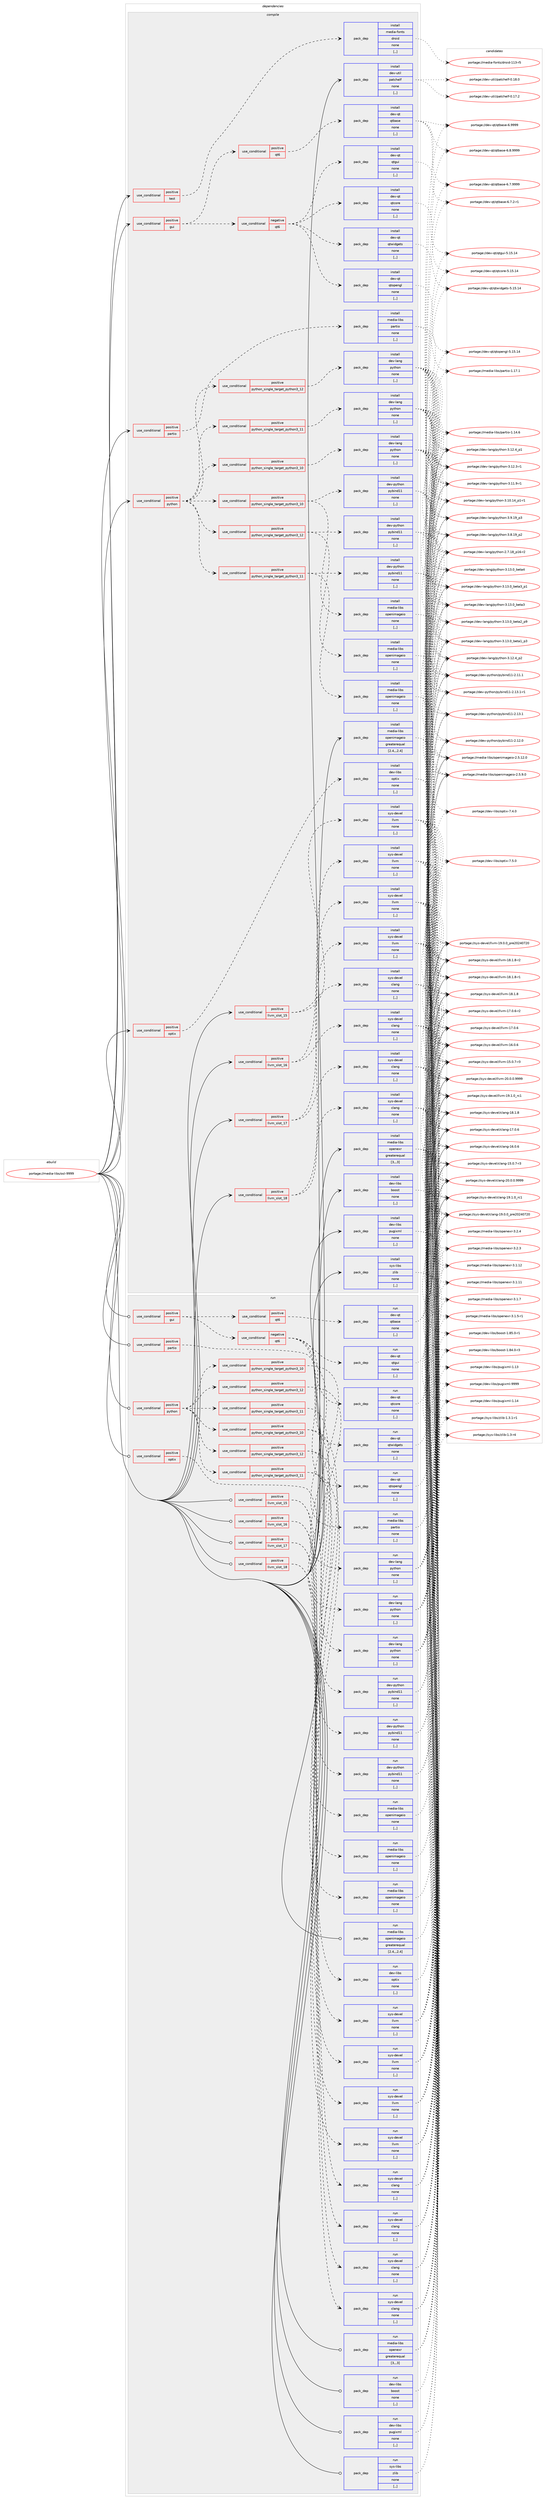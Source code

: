 digraph prolog {

# *************
# Graph options
# *************

newrank=true;
concentrate=true;
compound=true;
graph [rankdir=LR,fontname=Helvetica,fontsize=10,ranksep=1.5];#, ranksep=2.5, nodesep=0.2];
edge  [arrowhead=vee];
node  [fontname=Helvetica,fontsize=10];

# **********
# The ebuild
# **********

subgraph cluster_leftcol {
color=gray;
label=<<i>ebuild</i>>;
id [label="portage://media-libs/osl-9999", color=red, width=4, href="../media-libs/osl-9999.svg"];
}

# ****************
# The dependencies
# ****************

subgraph cluster_midcol {
color=gray;
label=<<i>dependencies</i>>;
subgraph cluster_compile {
fillcolor="#eeeeee";
style=filled;
label=<<i>compile</i>>;
subgraph cond77200 {
dependency304332 [label=<<TABLE BORDER="0" CELLBORDER="1" CELLSPACING="0" CELLPADDING="4"><TR><TD ROWSPAN="3" CELLPADDING="10">use_conditional</TD></TR><TR><TD>positive</TD></TR><TR><TD>gui</TD></TR></TABLE>>, shape=none, color=red];
subgraph cond77201 {
dependency304333 [label=<<TABLE BORDER="0" CELLBORDER="1" CELLSPACING="0" CELLPADDING="4"><TR><TD ROWSPAN="3" CELLPADDING="10">use_conditional</TD></TR><TR><TD>negative</TD></TR><TR><TD>qt6</TD></TR></TABLE>>, shape=none, color=red];
subgraph pack224764 {
dependency304334 [label=<<TABLE BORDER="0" CELLBORDER="1" CELLSPACING="0" CELLPADDING="4" WIDTH="220"><TR><TD ROWSPAN="6" CELLPADDING="30">pack_dep</TD></TR><TR><TD WIDTH="110">install</TD></TR><TR><TD>dev-qt</TD></TR><TR><TD>qtcore</TD></TR><TR><TD>none</TD></TR><TR><TD>[,,]</TD></TR></TABLE>>, shape=none, color=blue];
}
dependency304333:e -> dependency304334:w [weight=20,style="dashed",arrowhead="vee"];
subgraph pack224765 {
dependency304335 [label=<<TABLE BORDER="0" CELLBORDER="1" CELLSPACING="0" CELLPADDING="4" WIDTH="220"><TR><TD ROWSPAN="6" CELLPADDING="30">pack_dep</TD></TR><TR><TD WIDTH="110">install</TD></TR><TR><TD>dev-qt</TD></TR><TR><TD>qtgui</TD></TR><TR><TD>none</TD></TR><TR><TD>[,,]</TD></TR></TABLE>>, shape=none, color=blue];
}
dependency304333:e -> dependency304335:w [weight=20,style="dashed",arrowhead="vee"];
subgraph pack224766 {
dependency304336 [label=<<TABLE BORDER="0" CELLBORDER="1" CELLSPACING="0" CELLPADDING="4" WIDTH="220"><TR><TD ROWSPAN="6" CELLPADDING="30">pack_dep</TD></TR><TR><TD WIDTH="110">install</TD></TR><TR><TD>dev-qt</TD></TR><TR><TD>qtwidgets</TD></TR><TR><TD>none</TD></TR><TR><TD>[,,]</TD></TR></TABLE>>, shape=none, color=blue];
}
dependency304333:e -> dependency304336:w [weight=20,style="dashed",arrowhead="vee"];
subgraph pack224767 {
dependency304337 [label=<<TABLE BORDER="0" CELLBORDER="1" CELLSPACING="0" CELLPADDING="4" WIDTH="220"><TR><TD ROWSPAN="6" CELLPADDING="30">pack_dep</TD></TR><TR><TD WIDTH="110">install</TD></TR><TR><TD>dev-qt</TD></TR><TR><TD>qtopengl</TD></TR><TR><TD>none</TD></TR><TR><TD>[,,]</TD></TR></TABLE>>, shape=none, color=blue];
}
dependency304333:e -> dependency304337:w [weight=20,style="dashed",arrowhead="vee"];
}
dependency304332:e -> dependency304333:w [weight=20,style="dashed",arrowhead="vee"];
subgraph cond77202 {
dependency304338 [label=<<TABLE BORDER="0" CELLBORDER="1" CELLSPACING="0" CELLPADDING="4"><TR><TD ROWSPAN="3" CELLPADDING="10">use_conditional</TD></TR><TR><TD>positive</TD></TR><TR><TD>qt6</TD></TR></TABLE>>, shape=none, color=red];
subgraph pack224768 {
dependency304339 [label=<<TABLE BORDER="0" CELLBORDER="1" CELLSPACING="0" CELLPADDING="4" WIDTH="220"><TR><TD ROWSPAN="6" CELLPADDING="30">pack_dep</TD></TR><TR><TD WIDTH="110">install</TD></TR><TR><TD>dev-qt</TD></TR><TR><TD>qtbase</TD></TR><TR><TD>none</TD></TR><TR><TD>[,,]</TD></TR></TABLE>>, shape=none, color=blue];
}
dependency304338:e -> dependency304339:w [weight=20,style="dashed",arrowhead="vee"];
}
dependency304332:e -> dependency304338:w [weight=20,style="dashed",arrowhead="vee"];
}
id:e -> dependency304332:w [weight=20,style="solid",arrowhead="vee"];
subgraph cond77203 {
dependency304340 [label=<<TABLE BORDER="0" CELLBORDER="1" CELLSPACING="0" CELLPADDING="4"><TR><TD ROWSPAN="3" CELLPADDING="10">use_conditional</TD></TR><TR><TD>positive</TD></TR><TR><TD>llvm_slot_15</TD></TR></TABLE>>, shape=none, color=red];
subgraph pack224769 {
dependency304341 [label=<<TABLE BORDER="0" CELLBORDER="1" CELLSPACING="0" CELLPADDING="4" WIDTH="220"><TR><TD ROWSPAN="6" CELLPADDING="30">pack_dep</TD></TR><TR><TD WIDTH="110">install</TD></TR><TR><TD>sys-devel</TD></TR><TR><TD>clang</TD></TR><TR><TD>none</TD></TR><TR><TD>[,,]</TD></TR></TABLE>>, shape=none, color=blue];
}
dependency304340:e -> dependency304341:w [weight=20,style="dashed",arrowhead="vee"];
subgraph pack224770 {
dependency304342 [label=<<TABLE BORDER="0" CELLBORDER="1" CELLSPACING="0" CELLPADDING="4" WIDTH="220"><TR><TD ROWSPAN="6" CELLPADDING="30">pack_dep</TD></TR><TR><TD WIDTH="110">install</TD></TR><TR><TD>sys-devel</TD></TR><TR><TD>llvm</TD></TR><TR><TD>none</TD></TR><TR><TD>[,,]</TD></TR></TABLE>>, shape=none, color=blue];
}
dependency304340:e -> dependency304342:w [weight=20,style="dashed",arrowhead="vee"];
}
id:e -> dependency304340:w [weight=20,style="solid",arrowhead="vee"];
subgraph cond77204 {
dependency304343 [label=<<TABLE BORDER="0" CELLBORDER="1" CELLSPACING="0" CELLPADDING="4"><TR><TD ROWSPAN="3" CELLPADDING="10">use_conditional</TD></TR><TR><TD>positive</TD></TR><TR><TD>llvm_slot_16</TD></TR></TABLE>>, shape=none, color=red];
subgraph pack224771 {
dependency304344 [label=<<TABLE BORDER="0" CELLBORDER="1" CELLSPACING="0" CELLPADDING="4" WIDTH="220"><TR><TD ROWSPAN="6" CELLPADDING="30">pack_dep</TD></TR><TR><TD WIDTH="110">install</TD></TR><TR><TD>sys-devel</TD></TR><TR><TD>clang</TD></TR><TR><TD>none</TD></TR><TR><TD>[,,]</TD></TR></TABLE>>, shape=none, color=blue];
}
dependency304343:e -> dependency304344:w [weight=20,style="dashed",arrowhead="vee"];
subgraph pack224772 {
dependency304345 [label=<<TABLE BORDER="0" CELLBORDER="1" CELLSPACING="0" CELLPADDING="4" WIDTH="220"><TR><TD ROWSPAN="6" CELLPADDING="30">pack_dep</TD></TR><TR><TD WIDTH="110">install</TD></TR><TR><TD>sys-devel</TD></TR><TR><TD>llvm</TD></TR><TR><TD>none</TD></TR><TR><TD>[,,]</TD></TR></TABLE>>, shape=none, color=blue];
}
dependency304343:e -> dependency304345:w [weight=20,style="dashed",arrowhead="vee"];
}
id:e -> dependency304343:w [weight=20,style="solid",arrowhead="vee"];
subgraph cond77205 {
dependency304346 [label=<<TABLE BORDER="0" CELLBORDER="1" CELLSPACING="0" CELLPADDING="4"><TR><TD ROWSPAN="3" CELLPADDING="10">use_conditional</TD></TR><TR><TD>positive</TD></TR><TR><TD>llvm_slot_17</TD></TR></TABLE>>, shape=none, color=red];
subgraph pack224773 {
dependency304347 [label=<<TABLE BORDER="0" CELLBORDER="1" CELLSPACING="0" CELLPADDING="4" WIDTH="220"><TR><TD ROWSPAN="6" CELLPADDING="30">pack_dep</TD></TR><TR><TD WIDTH="110">install</TD></TR><TR><TD>sys-devel</TD></TR><TR><TD>clang</TD></TR><TR><TD>none</TD></TR><TR><TD>[,,]</TD></TR></TABLE>>, shape=none, color=blue];
}
dependency304346:e -> dependency304347:w [weight=20,style="dashed",arrowhead="vee"];
subgraph pack224774 {
dependency304348 [label=<<TABLE BORDER="0" CELLBORDER="1" CELLSPACING="0" CELLPADDING="4" WIDTH="220"><TR><TD ROWSPAN="6" CELLPADDING="30">pack_dep</TD></TR><TR><TD WIDTH="110">install</TD></TR><TR><TD>sys-devel</TD></TR><TR><TD>llvm</TD></TR><TR><TD>none</TD></TR><TR><TD>[,,]</TD></TR></TABLE>>, shape=none, color=blue];
}
dependency304346:e -> dependency304348:w [weight=20,style="dashed",arrowhead="vee"];
}
id:e -> dependency304346:w [weight=20,style="solid",arrowhead="vee"];
subgraph cond77206 {
dependency304349 [label=<<TABLE BORDER="0" CELLBORDER="1" CELLSPACING="0" CELLPADDING="4"><TR><TD ROWSPAN="3" CELLPADDING="10">use_conditional</TD></TR><TR><TD>positive</TD></TR><TR><TD>llvm_slot_18</TD></TR></TABLE>>, shape=none, color=red];
subgraph pack224775 {
dependency304350 [label=<<TABLE BORDER="0" CELLBORDER="1" CELLSPACING="0" CELLPADDING="4" WIDTH="220"><TR><TD ROWSPAN="6" CELLPADDING="30">pack_dep</TD></TR><TR><TD WIDTH="110">install</TD></TR><TR><TD>sys-devel</TD></TR><TR><TD>clang</TD></TR><TR><TD>none</TD></TR><TR><TD>[,,]</TD></TR></TABLE>>, shape=none, color=blue];
}
dependency304349:e -> dependency304350:w [weight=20,style="dashed",arrowhead="vee"];
subgraph pack224776 {
dependency304351 [label=<<TABLE BORDER="0" CELLBORDER="1" CELLSPACING="0" CELLPADDING="4" WIDTH="220"><TR><TD ROWSPAN="6" CELLPADDING="30">pack_dep</TD></TR><TR><TD WIDTH="110">install</TD></TR><TR><TD>sys-devel</TD></TR><TR><TD>llvm</TD></TR><TR><TD>none</TD></TR><TR><TD>[,,]</TD></TR></TABLE>>, shape=none, color=blue];
}
dependency304349:e -> dependency304351:w [weight=20,style="dashed",arrowhead="vee"];
}
id:e -> dependency304349:w [weight=20,style="solid",arrowhead="vee"];
subgraph cond77207 {
dependency304352 [label=<<TABLE BORDER="0" CELLBORDER="1" CELLSPACING="0" CELLPADDING="4"><TR><TD ROWSPAN="3" CELLPADDING="10">use_conditional</TD></TR><TR><TD>positive</TD></TR><TR><TD>optix</TD></TR></TABLE>>, shape=none, color=red];
subgraph pack224777 {
dependency304353 [label=<<TABLE BORDER="0" CELLBORDER="1" CELLSPACING="0" CELLPADDING="4" WIDTH="220"><TR><TD ROWSPAN="6" CELLPADDING="30">pack_dep</TD></TR><TR><TD WIDTH="110">install</TD></TR><TR><TD>dev-libs</TD></TR><TR><TD>optix</TD></TR><TR><TD>none</TD></TR><TR><TD>[,,]</TD></TR></TABLE>>, shape=none, color=blue];
}
dependency304352:e -> dependency304353:w [weight=20,style="dashed",arrowhead="vee"];
}
id:e -> dependency304352:w [weight=20,style="solid",arrowhead="vee"];
subgraph cond77208 {
dependency304354 [label=<<TABLE BORDER="0" CELLBORDER="1" CELLSPACING="0" CELLPADDING="4"><TR><TD ROWSPAN="3" CELLPADDING="10">use_conditional</TD></TR><TR><TD>positive</TD></TR><TR><TD>partio</TD></TR></TABLE>>, shape=none, color=red];
subgraph pack224778 {
dependency304355 [label=<<TABLE BORDER="0" CELLBORDER="1" CELLSPACING="0" CELLPADDING="4" WIDTH="220"><TR><TD ROWSPAN="6" CELLPADDING="30">pack_dep</TD></TR><TR><TD WIDTH="110">install</TD></TR><TR><TD>media-libs</TD></TR><TR><TD>partio</TD></TR><TR><TD>none</TD></TR><TR><TD>[,,]</TD></TR></TABLE>>, shape=none, color=blue];
}
dependency304354:e -> dependency304355:w [weight=20,style="dashed",arrowhead="vee"];
}
id:e -> dependency304354:w [weight=20,style="solid",arrowhead="vee"];
subgraph cond77209 {
dependency304356 [label=<<TABLE BORDER="0" CELLBORDER="1" CELLSPACING="0" CELLPADDING="4"><TR><TD ROWSPAN="3" CELLPADDING="10">use_conditional</TD></TR><TR><TD>positive</TD></TR><TR><TD>python</TD></TR></TABLE>>, shape=none, color=red];
subgraph cond77210 {
dependency304357 [label=<<TABLE BORDER="0" CELLBORDER="1" CELLSPACING="0" CELLPADDING="4"><TR><TD ROWSPAN="3" CELLPADDING="10">use_conditional</TD></TR><TR><TD>positive</TD></TR><TR><TD>python_single_target_python3_10</TD></TR></TABLE>>, shape=none, color=red];
subgraph pack224779 {
dependency304358 [label=<<TABLE BORDER="0" CELLBORDER="1" CELLSPACING="0" CELLPADDING="4" WIDTH="220"><TR><TD ROWSPAN="6" CELLPADDING="30">pack_dep</TD></TR><TR><TD WIDTH="110">install</TD></TR><TR><TD>dev-lang</TD></TR><TR><TD>python</TD></TR><TR><TD>none</TD></TR><TR><TD>[,,]</TD></TR></TABLE>>, shape=none, color=blue];
}
dependency304357:e -> dependency304358:w [weight=20,style="dashed",arrowhead="vee"];
}
dependency304356:e -> dependency304357:w [weight=20,style="dashed",arrowhead="vee"];
subgraph cond77211 {
dependency304359 [label=<<TABLE BORDER="0" CELLBORDER="1" CELLSPACING="0" CELLPADDING="4"><TR><TD ROWSPAN="3" CELLPADDING="10">use_conditional</TD></TR><TR><TD>positive</TD></TR><TR><TD>python_single_target_python3_11</TD></TR></TABLE>>, shape=none, color=red];
subgraph pack224780 {
dependency304360 [label=<<TABLE BORDER="0" CELLBORDER="1" CELLSPACING="0" CELLPADDING="4" WIDTH="220"><TR><TD ROWSPAN="6" CELLPADDING="30">pack_dep</TD></TR><TR><TD WIDTH="110">install</TD></TR><TR><TD>dev-lang</TD></TR><TR><TD>python</TD></TR><TR><TD>none</TD></TR><TR><TD>[,,]</TD></TR></TABLE>>, shape=none, color=blue];
}
dependency304359:e -> dependency304360:w [weight=20,style="dashed",arrowhead="vee"];
}
dependency304356:e -> dependency304359:w [weight=20,style="dashed",arrowhead="vee"];
subgraph cond77212 {
dependency304361 [label=<<TABLE BORDER="0" CELLBORDER="1" CELLSPACING="0" CELLPADDING="4"><TR><TD ROWSPAN="3" CELLPADDING="10">use_conditional</TD></TR><TR><TD>positive</TD></TR><TR><TD>python_single_target_python3_12</TD></TR></TABLE>>, shape=none, color=red];
subgraph pack224781 {
dependency304362 [label=<<TABLE BORDER="0" CELLBORDER="1" CELLSPACING="0" CELLPADDING="4" WIDTH="220"><TR><TD ROWSPAN="6" CELLPADDING="30">pack_dep</TD></TR><TR><TD WIDTH="110">install</TD></TR><TR><TD>dev-lang</TD></TR><TR><TD>python</TD></TR><TR><TD>none</TD></TR><TR><TD>[,,]</TD></TR></TABLE>>, shape=none, color=blue];
}
dependency304361:e -> dependency304362:w [weight=20,style="dashed",arrowhead="vee"];
}
dependency304356:e -> dependency304361:w [weight=20,style="dashed",arrowhead="vee"];
subgraph cond77213 {
dependency304363 [label=<<TABLE BORDER="0" CELLBORDER="1" CELLSPACING="0" CELLPADDING="4"><TR><TD ROWSPAN="3" CELLPADDING="10">use_conditional</TD></TR><TR><TD>positive</TD></TR><TR><TD>python_single_target_python3_10</TD></TR></TABLE>>, shape=none, color=red];
subgraph pack224782 {
dependency304364 [label=<<TABLE BORDER="0" CELLBORDER="1" CELLSPACING="0" CELLPADDING="4" WIDTH="220"><TR><TD ROWSPAN="6" CELLPADDING="30">pack_dep</TD></TR><TR><TD WIDTH="110">install</TD></TR><TR><TD>dev-python</TD></TR><TR><TD>pybind11</TD></TR><TR><TD>none</TD></TR><TR><TD>[,,]</TD></TR></TABLE>>, shape=none, color=blue];
}
dependency304363:e -> dependency304364:w [weight=20,style="dashed",arrowhead="vee"];
subgraph pack224783 {
dependency304365 [label=<<TABLE BORDER="0" CELLBORDER="1" CELLSPACING="0" CELLPADDING="4" WIDTH="220"><TR><TD ROWSPAN="6" CELLPADDING="30">pack_dep</TD></TR><TR><TD WIDTH="110">install</TD></TR><TR><TD>media-libs</TD></TR><TR><TD>openimageio</TD></TR><TR><TD>none</TD></TR><TR><TD>[,,]</TD></TR></TABLE>>, shape=none, color=blue];
}
dependency304363:e -> dependency304365:w [weight=20,style="dashed",arrowhead="vee"];
}
dependency304356:e -> dependency304363:w [weight=20,style="dashed",arrowhead="vee"];
subgraph cond77214 {
dependency304366 [label=<<TABLE BORDER="0" CELLBORDER="1" CELLSPACING="0" CELLPADDING="4"><TR><TD ROWSPAN="3" CELLPADDING="10">use_conditional</TD></TR><TR><TD>positive</TD></TR><TR><TD>python_single_target_python3_11</TD></TR></TABLE>>, shape=none, color=red];
subgraph pack224784 {
dependency304367 [label=<<TABLE BORDER="0" CELLBORDER="1" CELLSPACING="0" CELLPADDING="4" WIDTH="220"><TR><TD ROWSPAN="6" CELLPADDING="30">pack_dep</TD></TR><TR><TD WIDTH="110">install</TD></TR><TR><TD>dev-python</TD></TR><TR><TD>pybind11</TD></TR><TR><TD>none</TD></TR><TR><TD>[,,]</TD></TR></TABLE>>, shape=none, color=blue];
}
dependency304366:e -> dependency304367:w [weight=20,style="dashed",arrowhead="vee"];
subgraph pack224785 {
dependency304368 [label=<<TABLE BORDER="0" CELLBORDER="1" CELLSPACING="0" CELLPADDING="4" WIDTH="220"><TR><TD ROWSPAN="6" CELLPADDING="30">pack_dep</TD></TR><TR><TD WIDTH="110">install</TD></TR><TR><TD>media-libs</TD></TR><TR><TD>openimageio</TD></TR><TR><TD>none</TD></TR><TR><TD>[,,]</TD></TR></TABLE>>, shape=none, color=blue];
}
dependency304366:e -> dependency304368:w [weight=20,style="dashed",arrowhead="vee"];
}
dependency304356:e -> dependency304366:w [weight=20,style="dashed",arrowhead="vee"];
subgraph cond77215 {
dependency304369 [label=<<TABLE BORDER="0" CELLBORDER="1" CELLSPACING="0" CELLPADDING="4"><TR><TD ROWSPAN="3" CELLPADDING="10">use_conditional</TD></TR><TR><TD>positive</TD></TR><TR><TD>python_single_target_python3_12</TD></TR></TABLE>>, shape=none, color=red];
subgraph pack224786 {
dependency304370 [label=<<TABLE BORDER="0" CELLBORDER="1" CELLSPACING="0" CELLPADDING="4" WIDTH="220"><TR><TD ROWSPAN="6" CELLPADDING="30">pack_dep</TD></TR><TR><TD WIDTH="110">install</TD></TR><TR><TD>dev-python</TD></TR><TR><TD>pybind11</TD></TR><TR><TD>none</TD></TR><TR><TD>[,,]</TD></TR></TABLE>>, shape=none, color=blue];
}
dependency304369:e -> dependency304370:w [weight=20,style="dashed",arrowhead="vee"];
subgraph pack224787 {
dependency304371 [label=<<TABLE BORDER="0" CELLBORDER="1" CELLSPACING="0" CELLPADDING="4" WIDTH="220"><TR><TD ROWSPAN="6" CELLPADDING="30">pack_dep</TD></TR><TR><TD WIDTH="110">install</TD></TR><TR><TD>media-libs</TD></TR><TR><TD>openimageio</TD></TR><TR><TD>none</TD></TR><TR><TD>[,,]</TD></TR></TABLE>>, shape=none, color=blue];
}
dependency304369:e -> dependency304371:w [weight=20,style="dashed",arrowhead="vee"];
}
dependency304356:e -> dependency304369:w [weight=20,style="dashed",arrowhead="vee"];
}
id:e -> dependency304356:w [weight=20,style="solid",arrowhead="vee"];
subgraph cond77216 {
dependency304372 [label=<<TABLE BORDER="0" CELLBORDER="1" CELLSPACING="0" CELLPADDING="4"><TR><TD ROWSPAN="3" CELLPADDING="10">use_conditional</TD></TR><TR><TD>positive</TD></TR><TR><TD>test</TD></TR></TABLE>>, shape=none, color=red];
subgraph pack224788 {
dependency304373 [label=<<TABLE BORDER="0" CELLBORDER="1" CELLSPACING="0" CELLPADDING="4" WIDTH="220"><TR><TD ROWSPAN="6" CELLPADDING="30">pack_dep</TD></TR><TR><TD WIDTH="110">install</TD></TR><TR><TD>media-fonts</TD></TR><TR><TD>droid</TD></TR><TR><TD>none</TD></TR><TR><TD>[,,]</TD></TR></TABLE>>, shape=none, color=blue];
}
dependency304372:e -> dependency304373:w [weight=20,style="dashed",arrowhead="vee"];
}
id:e -> dependency304372:w [weight=20,style="solid",arrowhead="vee"];
subgraph pack224789 {
dependency304374 [label=<<TABLE BORDER="0" CELLBORDER="1" CELLSPACING="0" CELLPADDING="4" WIDTH="220"><TR><TD ROWSPAN="6" CELLPADDING="30">pack_dep</TD></TR><TR><TD WIDTH="110">install</TD></TR><TR><TD>dev-libs</TD></TR><TR><TD>boost</TD></TR><TR><TD>none</TD></TR><TR><TD>[,,]</TD></TR></TABLE>>, shape=none, color=blue];
}
id:e -> dependency304374:w [weight=20,style="solid",arrowhead="vee"];
subgraph pack224790 {
dependency304375 [label=<<TABLE BORDER="0" CELLBORDER="1" CELLSPACING="0" CELLPADDING="4" WIDTH="220"><TR><TD ROWSPAN="6" CELLPADDING="30">pack_dep</TD></TR><TR><TD WIDTH="110">install</TD></TR><TR><TD>dev-libs</TD></TR><TR><TD>pugixml</TD></TR><TR><TD>none</TD></TR><TR><TD>[,,]</TD></TR></TABLE>>, shape=none, color=blue];
}
id:e -> dependency304375:w [weight=20,style="solid",arrowhead="vee"];
subgraph pack224791 {
dependency304376 [label=<<TABLE BORDER="0" CELLBORDER="1" CELLSPACING="0" CELLPADDING="4" WIDTH="220"><TR><TD ROWSPAN="6" CELLPADDING="30">pack_dep</TD></TR><TR><TD WIDTH="110">install</TD></TR><TR><TD>dev-util</TD></TR><TR><TD>patchelf</TD></TR><TR><TD>none</TD></TR><TR><TD>[,,]</TD></TR></TABLE>>, shape=none, color=blue];
}
id:e -> dependency304376:w [weight=20,style="solid",arrowhead="vee"];
subgraph pack224792 {
dependency304377 [label=<<TABLE BORDER="0" CELLBORDER="1" CELLSPACING="0" CELLPADDING="4" WIDTH="220"><TR><TD ROWSPAN="6" CELLPADDING="30">pack_dep</TD></TR><TR><TD WIDTH="110">install</TD></TR><TR><TD>media-libs</TD></TR><TR><TD>openexr</TD></TR><TR><TD>greaterequal</TD></TR><TR><TD>[3,,,3]</TD></TR></TABLE>>, shape=none, color=blue];
}
id:e -> dependency304377:w [weight=20,style="solid",arrowhead="vee"];
subgraph pack224793 {
dependency304378 [label=<<TABLE BORDER="0" CELLBORDER="1" CELLSPACING="0" CELLPADDING="4" WIDTH="220"><TR><TD ROWSPAN="6" CELLPADDING="30">pack_dep</TD></TR><TR><TD WIDTH="110">install</TD></TR><TR><TD>media-libs</TD></TR><TR><TD>openimageio</TD></TR><TR><TD>greaterequal</TD></TR><TR><TD>[2.4,,,2.4]</TD></TR></TABLE>>, shape=none, color=blue];
}
id:e -> dependency304378:w [weight=20,style="solid",arrowhead="vee"];
subgraph pack224794 {
dependency304379 [label=<<TABLE BORDER="0" CELLBORDER="1" CELLSPACING="0" CELLPADDING="4" WIDTH="220"><TR><TD ROWSPAN="6" CELLPADDING="30">pack_dep</TD></TR><TR><TD WIDTH="110">install</TD></TR><TR><TD>sys-libs</TD></TR><TR><TD>zlib</TD></TR><TR><TD>none</TD></TR><TR><TD>[,,]</TD></TR></TABLE>>, shape=none, color=blue];
}
id:e -> dependency304379:w [weight=20,style="solid",arrowhead="vee"];
}
subgraph cluster_compileandrun {
fillcolor="#eeeeee";
style=filled;
label=<<i>compile and run</i>>;
}
subgraph cluster_run {
fillcolor="#eeeeee";
style=filled;
label=<<i>run</i>>;
subgraph cond77217 {
dependency304380 [label=<<TABLE BORDER="0" CELLBORDER="1" CELLSPACING="0" CELLPADDING="4"><TR><TD ROWSPAN="3" CELLPADDING="10">use_conditional</TD></TR><TR><TD>positive</TD></TR><TR><TD>gui</TD></TR></TABLE>>, shape=none, color=red];
subgraph cond77218 {
dependency304381 [label=<<TABLE BORDER="0" CELLBORDER="1" CELLSPACING="0" CELLPADDING="4"><TR><TD ROWSPAN="3" CELLPADDING="10">use_conditional</TD></TR><TR><TD>negative</TD></TR><TR><TD>qt6</TD></TR></TABLE>>, shape=none, color=red];
subgraph pack224795 {
dependency304382 [label=<<TABLE BORDER="0" CELLBORDER="1" CELLSPACING="0" CELLPADDING="4" WIDTH="220"><TR><TD ROWSPAN="6" CELLPADDING="30">pack_dep</TD></TR><TR><TD WIDTH="110">run</TD></TR><TR><TD>dev-qt</TD></TR><TR><TD>qtcore</TD></TR><TR><TD>none</TD></TR><TR><TD>[,,]</TD></TR></TABLE>>, shape=none, color=blue];
}
dependency304381:e -> dependency304382:w [weight=20,style="dashed",arrowhead="vee"];
subgraph pack224796 {
dependency304383 [label=<<TABLE BORDER="0" CELLBORDER="1" CELLSPACING="0" CELLPADDING="4" WIDTH="220"><TR><TD ROWSPAN="6" CELLPADDING="30">pack_dep</TD></TR><TR><TD WIDTH="110">run</TD></TR><TR><TD>dev-qt</TD></TR><TR><TD>qtgui</TD></TR><TR><TD>none</TD></TR><TR><TD>[,,]</TD></TR></TABLE>>, shape=none, color=blue];
}
dependency304381:e -> dependency304383:w [weight=20,style="dashed",arrowhead="vee"];
subgraph pack224797 {
dependency304384 [label=<<TABLE BORDER="0" CELLBORDER="1" CELLSPACING="0" CELLPADDING="4" WIDTH="220"><TR><TD ROWSPAN="6" CELLPADDING="30">pack_dep</TD></TR><TR><TD WIDTH="110">run</TD></TR><TR><TD>dev-qt</TD></TR><TR><TD>qtwidgets</TD></TR><TR><TD>none</TD></TR><TR><TD>[,,]</TD></TR></TABLE>>, shape=none, color=blue];
}
dependency304381:e -> dependency304384:w [weight=20,style="dashed",arrowhead="vee"];
subgraph pack224798 {
dependency304385 [label=<<TABLE BORDER="0" CELLBORDER="1" CELLSPACING="0" CELLPADDING="4" WIDTH="220"><TR><TD ROWSPAN="6" CELLPADDING="30">pack_dep</TD></TR><TR><TD WIDTH="110">run</TD></TR><TR><TD>dev-qt</TD></TR><TR><TD>qtopengl</TD></TR><TR><TD>none</TD></TR><TR><TD>[,,]</TD></TR></TABLE>>, shape=none, color=blue];
}
dependency304381:e -> dependency304385:w [weight=20,style="dashed",arrowhead="vee"];
}
dependency304380:e -> dependency304381:w [weight=20,style="dashed",arrowhead="vee"];
subgraph cond77219 {
dependency304386 [label=<<TABLE BORDER="0" CELLBORDER="1" CELLSPACING="0" CELLPADDING="4"><TR><TD ROWSPAN="3" CELLPADDING="10">use_conditional</TD></TR><TR><TD>positive</TD></TR><TR><TD>qt6</TD></TR></TABLE>>, shape=none, color=red];
subgraph pack224799 {
dependency304387 [label=<<TABLE BORDER="0" CELLBORDER="1" CELLSPACING="0" CELLPADDING="4" WIDTH="220"><TR><TD ROWSPAN="6" CELLPADDING="30">pack_dep</TD></TR><TR><TD WIDTH="110">run</TD></TR><TR><TD>dev-qt</TD></TR><TR><TD>qtbase</TD></TR><TR><TD>none</TD></TR><TR><TD>[,,]</TD></TR></TABLE>>, shape=none, color=blue];
}
dependency304386:e -> dependency304387:w [weight=20,style="dashed",arrowhead="vee"];
}
dependency304380:e -> dependency304386:w [weight=20,style="dashed",arrowhead="vee"];
}
id:e -> dependency304380:w [weight=20,style="solid",arrowhead="odot"];
subgraph cond77220 {
dependency304388 [label=<<TABLE BORDER="0" CELLBORDER="1" CELLSPACING="0" CELLPADDING="4"><TR><TD ROWSPAN="3" CELLPADDING="10">use_conditional</TD></TR><TR><TD>positive</TD></TR><TR><TD>llvm_slot_15</TD></TR></TABLE>>, shape=none, color=red];
subgraph pack224800 {
dependency304389 [label=<<TABLE BORDER="0" CELLBORDER="1" CELLSPACING="0" CELLPADDING="4" WIDTH="220"><TR><TD ROWSPAN="6" CELLPADDING="30">pack_dep</TD></TR><TR><TD WIDTH="110">run</TD></TR><TR><TD>sys-devel</TD></TR><TR><TD>clang</TD></TR><TR><TD>none</TD></TR><TR><TD>[,,]</TD></TR></TABLE>>, shape=none, color=blue];
}
dependency304388:e -> dependency304389:w [weight=20,style="dashed",arrowhead="vee"];
subgraph pack224801 {
dependency304390 [label=<<TABLE BORDER="0" CELLBORDER="1" CELLSPACING="0" CELLPADDING="4" WIDTH="220"><TR><TD ROWSPAN="6" CELLPADDING="30">pack_dep</TD></TR><TR><TD WIDTH="110">run</TD></TR><TR><TD>sys-devel</TD></TR><TR><TD>llvm</TD></TR><TR><TD>none</TD></TR><TR><TD>[,,]</TD></TR></TABLE>>, shape=none, color=blue];
}
dependency304388:e -> dependency304390:w [weight=20,style="dashed",arrowhead="vee"];
}
id:e -> dependency304388:w [weight=20,style="solid",arrowhead="odot"];
subgraph cond77221 {
dependency304391 [label=<<TABLE BORDER="0" CELLBORDER="1" CELLSPACING="0" CELLPADDING="4"><TR><TD ROWSPAN="3" CELLPADDING="10">use_conditional</TD></TR><TR><TD>positive</TD></TR><TR><TD>llvm_slot_16</TD></TR></TABLE>>, shape=none, color=red];
subgraph pack224802 {
dependency304392 [label=<<TABLE BORDER="0" CELLBORDER="1" CELLSPACING="0" CELLPADDING="4" WIDTH="220"><TR><TD ROWSPAN="6" CELLPADDING="30">pack_dep</TD></TR><TR><TD WIDTH="110">run</TD></TR><TR><TD>sys-devel</TD></TR><TR><TD>clang</TD></TR><TR><TD>none</TD></TR><TR><TD>[,,]</TD></TR></TABLE>>, shape=none, color=blue];
}
dependency304391:e -> dependency304392:w [weight=20,style="dashed",arrowhead="vee"];
subgraph pack224803 {
dependency304393 [label=<<TABLE BORDER="0" CELLBORDER="1" CELLSPACING="0" CELLPADDING="4" WIDTH="220"><TR><TD ROWSPAN="6" CELLPADDING="30">pack_dep</TD></TR><TR><TD WIDTH="110">run</TD></TR><TR><TD>sys-devel</TD></TR><TR><TD>llvm</TD></TR><TR><TD>none</TD></TR><TR><TD>[,,]</TD></TR></TABLE>>, shape=none, color=blue];
}
dependency304391:e -> dependency304393:w [weight=20,style="dashed",arrowhead="vee"];
}
id:e -> dependency304391:w [weight=20,style="solid",arrowhead="odot"];
subgraph cond77222 {
dependency304394 [label=<<TABLE BORDER="0" CELLBORDER="1" CELLSPACING="0" CELLPADDING="4"><TR><TD ROWSPAN="3" CELLPADDING="10">use_conditional</TD></TR><TR><TD>positive</TD></TR><TR><TD>llvm_slot_17</TD></TR></TABLE>>, shape=none, color=red];
subgraph pack224804 {
dependency304395 [label=<<TABLE BORDER="0" CELLBORDER="1" CELLSPACING="0" CELLPADDING="4" WIDTH="220"><TR><TD ROWSPAN="6" CELLPADDING="30">pack_dep</TD></TR><TR><TD WIDTH="110">run</TD></TR><TR><TD>sys-devel</TD></TR><TR><TD>clang</TD></TR><TR><TD>none</TD></TR><TR><TD>[,,]</TD></TR></TABLE>>, shape=none, color=blue];
}
dependency304394:e -> dependency304395:w [weight=20,style="dashed",arrowhead="vee"];
subgraph pack224805 {
dependency304396 [label=<<TABLE BORDER="0" CELLBORDER="1" CELLSPACING="0" CELLPADDING="4" WIDTH="220"><TR><TD ROWSPAN="6" CELLPADDING="30">pack_dep</TD></TR><TR><TD WIDTH="110">run</TD></TR><TR><TD>sys-devel</TD></TR><TR><TD>llvm</TD></TR><TR><TD>none</TD></TR><TR><TD>[,,]</TD></TR></TABLE>>, shape=none, color=blue];
}
dependency304394:e -> dependency304396:w [weight=20,style="dashed",arrowhead="vee"];
}
id:e -> dependency304394:w [weight=20,style="solid",arrowhead="odot"];
subgraph cond77223 {
dependency304397 [label=<<TABLE BORDER="0" CELLBORDER="1" CELLSPACING="0" CELLPADDING="4"><TR><TD ROWSPAN="3" CELLPADDING="10">use_conditional</TD></TR><TR><TD>positive</TD></TR><TR><TD>llvm_slot_18</TD></TR></TABLE>>, shape=none, color=red];
subgraph pack224806 {
dependency304398 [label=<<TABLE BORDER="0" CELLBORDER="1" CELLSPACING="0" CELLPADDING="4" WIDTH="220"><TR><TD ROWSPAN="6" CELLPADDING="30">pack_dep</TD></TR><TR><TD WIDTH="110">run</TD></TR><TR><TD>sys-devel</TD></TR><TR><TD>clang</TD></TR><TR><TD>none</TD></TR><TR><TD>[,,]</TD></TR></TABLE>>, shape=none, color=blue];
}
dependency304397:e -> dependency304398:w [weight=20,style="dashed",arrowhead="vee"];
subgraph pack224807 {
dependency304399 [label=<<TABLE BORDER="0" CELLBORDER="1" CELLSPACING="0" CELLPADDING="4" WIDTH="220"><TR><TD ROWSPAN="6" CELLPADDING="30">pack_dep</TD></TR><TR><TD WIDTH="110">run</TD></TR><TR><TD>sys-devel</TD></TR><TR><TD>llvm</TD></TR><TR><TD>none</TD></TR><TR><TD>[,,]</TD></TR></TABLE>>, shape=none, color=blue];
}
dependency304397:e -> dependency304399:w [weight=20,style="dashed",arrowhead="vee"];
}
id:e -> dependency304397:w [weight=20,style="solid",arrowhead="odot"];
subgraph cond77224 {
dependency304400 [label=<<TABLE BORDER="0" CELLBORDER="1" CELLSPACING="0" CELLPADDING="4"><TR><TD ROWSPAN="3" CELLPADDING="10">use_conditional</TD></TR><TR><TD>positive</TD></TR><TR><TD>optix</TD></TR></TABLE>>, shape=none, color=red];
subgraph pack224808 {
dependency304401 [label=<<TABLE BORDER="0" CELLBORDER="1" CELLSPACING="0" CELLPADDING="4" WIDTH="220"><TR><TD ROWSPAN="6" CELLPADDING="30">pack_dep</TD></TR><TR><TD WIDTH="110">run</TD></TR><TR><TD>dev-libs</TD></TR><TR><TD>optix</TD></TR><TR><TD>none</TD></TR><TR><TD>[,,]</TD></TR></TABLE>>, shape=none, color=blue];
}
dependency304400:e -> dependency304401:w [weight=20,style="dashed",arrowhead="vee"];
}
id:e -> dependency304400:w [weight=20,style="solid",arrowhead="odot"];
subgraph cond77225 {
dependency304402 [label=<<TABLE BORDER="0" CELLBORDER="1" CELLSPACING="0" CELLPADDING="4"><TR><TD ROWSPAN="3" CELLPADDING="10">use_conditional</TD></TR><TR><TD>positive</TD></TR><TR><TD>partio</TD></TR></TABLE>>, shape=none, color=red];
subgraph pack224809 {
dependency304403 [label=<<TABLE BORDER="0" CELLBORDER="1" CELLSPACING="0" CELLPADDING="4" WIDTH="220"><TR><TD ROWSPAN="6" CELLPADDING="30">pack_dep</TD></TR><TR><TD WIDTH="110">run</TD></TR><TR><TD>media-libs</TD></TR><TR><TD>partio</TD></TR><TR><TD>none</TD></TR><TR><TD>[,,]</TD></TR></TABLE>>, shape=none, color=blue];
}
dependency304402:e -> dependency304403:w [weight=20,style="dashed",arrowhead="vee"];
}
id:e -> dependency304402:w [weight=20,style="solid",arrowhead="odot"];
subgraph cond77226 {
dependency304404 [label=<<TABLE BORDER="0" CELLBORDER="1" CELLSPACING="0" CELLPADDING="4"><TR><TD ROWSPAN="3" CELLPADDING="10">use_conditional</TD></TR><TR><TD>positive</TD></TR><TR><TD>python</TD></TR></TABLE>>, shape=none, color=red];
subgraph cond77227 {
dependency304405 [label=<<TABLE BORDER="0" CELLBORDER="1" CELLSPACING="0" CELLPADDING="4"><TR><TD ROWSPAN="3" CELLPADDING="10">use_conditional</TD></TR><TR><TD>positive</TD></TR><TR><TD>python_single_target_python3_10</TD></TR></TABLE>>, shape=none, color=red];
subgraph pack224810 {
dependency304406 [label=<<TABLE BORDER="0" CELLBORDER="1" CELLSPACING="0" CELLPADDING="4" WIDTH="220"><TR><TD ROWSPAN="6" CELLPADDING="30">pack_dep</TD></TR><TR><TD WIDTH="110">run</TD></TR><TR><TD>dev-lang</TD></TR><TR><TD>python</TD></TR><TR><TD>none</TD></TR><TR><TD>[,,]</TD></TR></TABLE>>, shape=none, color=blue];
}
dependency304405:e -> dependency304406:w [weight=20,style="dashed",arrowhead="vee"];
}
dependency304404:e -> dependency304405:w [weight=20,style="dashed",arrowhead="vee"];
subgraph cond77228 {
dependency304407 [label=<<TABLE BORDER="0" CELLBORDER="1" CELLSPACING="0" CELLPADDING="4"><TR><TD ROWSPAN="3" CELLPADDING="10">use_conditional</TD></TR><TR><TD>positive</TD></TR><TR><TD>python_single_target_python3_11</TD></TR></TABLE>>, shape=none, color=red];
subgraph pack224811 {
dependency304408 [label=<<TABLE BORDER="0" CELLBORDER="1" CELLSPACING="0" CELLPADDING="4" WIDTH="220"><TR><TD ROWSPAN="6" CELLPADDING="30">pack_dep</TD></TR><TR><TD WIDTH="110">run</TD></TR><TR><TD>dev-lang</TD></TR><TR><TD>python</TD></TR><TR><TD>none</TD></TR><TR><TD>[,,]</TD></TR></TABLE>>, shape=none, color=blue];
}
dependency304407:e -> dependency304408:w [weight=20,style="dashed",arrowhead="vee"];
}
dependency304404:e -> dependency304407:w [weight=20,style="dashed",arrowhead="vee"];
subgraph cond77229 {
dependency304409 [label=<<TABLE BORDER="0" CELLBORDER="1" CELLSPACING="0" CELLPADDING="4"><TR><TD ROWSPAN="3" CELLPADDING="10">use_conditional</TD></TR><TR><TD>positive</TD></TR><TR><TD>python_single_target_python3_12</TD></TR></TABLE>>, shape=none, color=red];
subgraph pack224812 {
dependency304410 [label=<<TABLE BORDER="0" CELLBORDER="1" CELLSPACING="0" CELLPADDING="4" WIDTH="220"><TR><TD ROWSPAN="6" CELLPADDING="30">pack_dep</TD></TR><TR><TD WIDTH="110">run</TD></TR><TR><TD>dev-lang</TD></TR><TR><TD>python</TD></TR><TR><TD>none</TD></TR><TR><TD>[,,]</TD></TR></TABLE>>, shape=none, color=blue];
}
dependency304409:e -> dependency304410:w [weight=20,style="dashed",arrowhead="vee"];
}
dependency304404:e -> dependency304409:w [weight=20,style="dashed",arrowhead="vee"];
subgraph cond77230 {
dependency304411 [label=<<TABLE BORDER="0" CELLBORDER="1" CELLSPACING="0" CELLPADDING="4"><TR><TD ROWSPAN="3" CELLPADDING="10">use_conditional</TD></TR><TR><TD>positive</TD></TR><TR><TD>python_single_target_python3_10</TD></TR></TABLE>>, shape=none, color=red];
subgraph pack224813 {
dependency304412 [label=<<TABLE BORDER="0" CELLBORDER="1" CELLSPACING="0" CELLPADDING="4" WIDTH="220"><TR><TD ROWSPAN="6" CELLPADDING="30">pack_dep</TD></TR><TR><TD WIDTH="110">run</TD></TR><TR><TD>dev-python</TD></TR><TR><TD>pybind11</TD></TR><TR><TD>none</TD></TR><TR><TD>[,,]</TD></TR></TABLE>>, shape=none, color=blue];
}
dependency304411:e -> dependency304412:w [weight=20,style="dashed",arrowhead="vee"];
subgraph pack224814 {
dependency304413 [label=<<TABLE BORDER="0" CELLBORDER="1" CELLSPACING="0" CELLPADDING="4" WIDTH="220"><TR><TD ROWSPAN="6" CELLPADDING="30">pack_dep</TD></TR><TR><TD WIDTH="110">run</TD></TR><TR><TD>media-libs</TD></TR><TR><TD>openimageio</TD></TR><TR><TD>none</TD></TR><TR><TD>[,,]</TD></TR></TABLE>>, shape=none, color=blue];
}
dependency304411:e -> dependency304413:w [weight=20,style="dashed",arrowhead="vee"];
}
dependency304404:e -> dependency304411:w [weight=20,style="dashed",arrowhead="vee"];
subgraph cond77231 {
dependency304414 [label=<<TABLE BORDER="0" CELLBORDER="1" CELLSPACING="0" CELLPADDING="4"><TR><TD ROWSPAN="3" CELLPADDING="10">use_conditional</TD></TR><TR><TD>positive</TD></TR><TR><TD>python_single_target_python3_11</TD></TR></TABLE>>, shape=none, color=red];
subgraph pack224815 {
dependency304415 [label=<<TABLE BORDER="0" CELLBORDER="1" CELLSPACING="0" CELLPADDING="4" WIDTH="220"><TR><TD ROWSPAN="6" CELLPADDING="30">pack_dep</TD></TR><TR><TD WIDTH="110">run</TD></TR><TR><TD>dev-python</TD></TR><TR><TD>pybind11</TD></TR><TR><TD>none</TD></TR><TR><TD>[,,]</TD></TR></TABLE>>, shape=none, color=blue];
}
dependency304414:e -> dependency304415:w [weight=20,style="dashed",arrowhead="vee"];
subgraph pack224816 {
dependency304416 [label=<<TABLE BORDER="0" CELLBORDER="1" CELLSPACING="0" CELLPADDING="4" WIDTH="220"><TR><TD ROWSPAN="6" CELLPADDING="30">pack_dep</TD></TR><TR><TD WIDTH="110">run</TD></TR><TR><TD>media-libs</TD></TR><TR><TD>openimageio</TD></TR><TR><TD>none</TD></TR><TR><TD>[,,]</TD></TR></TABLE>>, shape=none, color=blue];
}
dependency304414:e -> dependency304416:w [weight=20,style="dashed",arrowhead="vee"];
}
dependency304404:e -> dependency304414:w [weight=20,style="dashed",arrowhead="vee"];
subgraph cond77232 {
dependency304417 [label=<<TABLE BORDER="0" CELLBORDER="1" CELLSPACING="0" CELLPADDING="4"><TR><TD ROWSPAN="3" CELLPADDING="10">use_conditional</TD></TR><TR><TD>positive</TD></TR><TR><TD>python_single_target_python3_12</TD></TR></TABLE>>, shape=none, color=red];
subgraph pack224817 {
dependency304418 [label=<<TABLE BORDER="0" CELLBORDER="1" CELLSPACING="0" CELLPADDING="4" WIDTH="220"><TR><TD ROWSPAN="6" CELLPADDING="30">pack_dep</TD></TR><TR><TD WIDTH="110">run</TD></TR><TR><TD>dev-python</TD></TR><TR><TD>pybind11</TD></TR><TR><TD>none</TD></TR><TR><TD>[,,]</TD></TR></TABLE>>, shape=none, color=blue];
}
dependency304417:e -> dependency304418:w [weight=20,style="dashed",arrowhead="vee"];
subgraph pack224818 {
dependency304419 [label=<<TABLE BORDER="0" CELLBORDER="1" CELLSPACING="0" CELLPADDING="4" WIDTH="220"><TR><TD ROWSPAN="6" CELLPADDING="30">pack_dep</TD></TR><TR><TD WIDTH="110">run</TD></TR><TR><TD>media-libs</TD></TR><TR><TD>openimageio</TD></TR><TR><TD>none</TD></TR><TR><TD>[,,]</TD></TR></TABLE>>, shape=none, color=blue];
}
dependency304417:e -> dependency304419:w [weight=20,style="dashed",arrowhead="vee"];
}
dependency304404:e -> dependency304417:w [weight=20,style="dashed",arrowhead="vee"];
}
id:e -> dependency304404:w [weight=20,style="solid",arrowhead="odot"];
subgraph pack224819 {
dependency304420 [label=<<TABLE BORDER="0" CELLBORDER="1" CELLSPACING="0" CELLPADDING="4" WIDTH="220"><TR><TD ROWSPAN="6" CELLPADDING="30">pack_dep</TD></TR><TR><TD WIDTH="110">run</TD></TR><TR><TD>dev-libs</TD></TR><TR><TD>boost</TD></TR><TR><TD>none</TD></TR><TR><TD>[,,]</TD></TR></TABLE>>, shape=none, color=blue];
}
id:e -> dependency304420:w [weight=20,style="solid",arrowhead="odot"];
subgraph pack224820 {
dependency304421 [label=<<TABLE BORDER="0" CELLBORDER="1" CELLSPACING="0" CELLPADDING="4" WIDTH="220"><TR><TD ROWSPAN="6" CELLPADDING="30">pack_dep</TD></TR><TR><TD WIDTH="110">run</TD></TR><TR><TD>dev-libs</TD></TR><TR><TD>pugixml</TD></TR><TR><TD>none</TD></TR><TR><TD>[,,]</TD></TR></TABLE>>, shape=none, color=blue];
}
id:e -> dependency304421:w [weight=20,style="solid",arrowhead="odot"];
subgraph pack224821 {
dependency304422 [label=<<TABLE BORDER="0" CELLBORDER="1" CELLSPACING="0" CELLPADDING="4" WIDTH="220"><TR><TD ROWSPAN="6" CELLPADDING="30">pack_dep</TD></TR><TR><TD WIDTH="110">run</TD></TR><TR><TD>media-libs</TD></TR><TR><TD>openexr</TD></TR><TR><TD>greaterequal</TD></TR><TR><TD>[3,,,3]</TD></TR></TABLE>>, shape=none, color=blue];
}
id:e -> dependency304422:w [weight=20,style="solid",arrowhead="odot"];
subgraph pack224822 {
dependency304423 [label=<<TABLE BORDER="0" CELLBORDER="1" CELLSPACING="0" CELLPADDING="4" WIDTH="220"><TR><TD ROWSPAN="6" CELLPADDING="30">pack_dep</TD></TR><TR><TD WIDTH="110">run</TD></TR><TR><TD>media-libs</TD></TR><TR><TD>openimageio</TD></TR><TR><TD>greaterequal</TD></TR><TR><TD>[2.4,,,2.4]</TD></TR></TABLE>>, shape=none, color=blue];
}
id:e -> dependency304423:w [weight=20,style="solid",arrowhead="odot"];
subgraph pack224823 {
dependency304424 [label=<<TABLE BORDER="0" CELLBORDER="1" CELLSPACING="0" CELLPADDING="4" WIDTH="220"><TR><TD ROWSPAN="6" CELLPADDING="30">pack_dep</TD></TR><TR><TD WIDTH="110">run</TD></TR><TR><TD>sys-libs</TD></TR><TR><TD>zlib</TD></TR><TR><TD>none</TD></TR><TR><TD>[,,]</TD></TR></TABLE>>, shape=none, color=blue];
}
id:e -> dependency304424:w [weight=20,style="solid",arrowhead="odot"];
}
}

# **************
# The candidates
# **************

subgraph cluster_choices {
rank=same;
color=gray;
label=<<i>candidates</i>>;

subgraph choice224764 {
color=black;
nodesep=1;
choice1001011184511311647113116991111141014553464953464952 [label="portage://dev-qt/qtcore-5.15.14", color=red, width=4,href="../dev-qt/qtcore-5.15.14.svg"];
dependency304334:e -> choice1001011184511311647113116991111141014553464953464952:w [style=dotted,weight="100"];
}
subgraph choice224765 {
color=black;
nodesep=1;
choice10010111845113116471131161031171054553464953464952 [label="portage://dev-qt/qtgui-5.15.14", color=red, width=4,href="../dev-qt/qtgui-5.15.14.svg"];
dependency304335:e -> choice10010111845113116471131161031171054553464953464952:w [style=dotted,weight="100"];
}
subgraph choice224766 {
color=black;
nodesep=1;
choice10010111845113116471131161191051001031011161154553464953464952 [label="portage://dev-qt/qtwidgets-5.15.14", color=red, width=4,href="../dev-qt/qtwidgets-5.15.14.svg"];
dependency304336:e -> choice10010111845113116471131161191051001031011161154553464953464952:w [style=dotted,weight="100"];
}
subgraph choice224767 {
color=black;
nodesep=1;
choice10010111845113116471131161111121011101031084553464953464952 [label="portage://dev-qt/qtopengl-5.15.14", color=red, width=4,href="../dev-qt/qtopengl-5.15.14.svg"];
dependency304337:e -> choice10010111845113116471131161111121011101031084553464953464952:w [style=dotted,weight="100"];
}
subgraph choice224768 {
color=black;
nodesep=1;
choice1001011184511311647113116989711510145544657575757 [label="portage://dev-qt/qtbase-6.9999", color=red, width=4,href="../dev-qt/qtbase-6.9999.svg"];
choice10010111845113116471131169897115101455446564657575757 [label="portage://dev-qt/qtbase-6.8.9999", color=red, width=4,href="../dev-qt/qtbase-6.8.9999.svg"];
choice10010111845113116471131169897115101455446554657575757 [label="portage://dev-qt/qtbase-6.7.9999", color=red, width=4,href="../dev-qt/qtbase-6.7.9999.svg"];
choice100101118451131164711311698971151014554465546504511449 [label="portage://dev-qt/qtbase-6.7.2-r1", color=red, width=4,href="../dev-qt/qtbase-6.7.2-r1.svg"];
dependency304339:e -> choice1001011184511311647113116989711510145544657575757:w [style=dotted,weight="100"];
dependency304339:e -> choice10010111845113116471131169897115101455446564657575757:w [style=dotted,weight="100"];
dependency304339:e -> choice10010111845113116471131169897115101455446554657575757:w [style=dotted,weight="100"];
dependency304339:e -> choice100101118451131164711311698971151014554465546504511449:w [style=dotted,weight="100"];
}
subgraph choice224769 {
color=black;
nodesep=1;
choice11512111545100101118101108479910897110103455048464846484657575757 [label="portage://sys-devel/clang-20.0.0.9999", color=red, width=4,href="../sys-devel/clang-20.0.0.9999.svg"];
choice1151211154510010111810110847991089711010345495746494648951149949 [label="portage://sys-devel/clang-19.1.0_rc1", color=red, width=4,href="../sys-devel/clang-19.1.0_rc1.svg"];
choice1151211154510010111810110847991089711010345495746484648951121141015048505248555048 [label="portage://sys-devel/clang-19.0.0_pre20240720", color=red, width=4,href="../sys-devel/clang-19.0.0_pre20240720.svg"];
choice1151211154510010111810110847991089711010345495646494656 [label="portage://sys-devel/clang-18.1.8", color=red, width=4,href="../sys-devel/clang-18.1.8.svg"];
choice1151211154510010111810110847991089711010345495546484654 [label="portage://sys-devel/clang-17.0.6", color=red, width=4,href="../sys-devel/clang-17.0.6.svg"];
choice1151211154510010111810110847991089711010345495446484654 [label="portage://sys-devel/clang-16.0.6", color=red, width=4,href="../sys-devel/clang-16.0.6.svg"];
choice11512111545100101118101108479910897110103454953464846554511451 [label="portage://sys-devel/clang-15.0.7-r3", color=red, width=4,href="../sys-devel/clang-15.0.7-r3.svg"];
dependency304341:e -> choice11512111545100101118101108479910897110103455048464846484657575757:w [style=dotted,weight="100"];
dependency304341:e -> choice1151211154510010111810110847991089711010345495746494648951149949:w [style=dotted,weight="100"];
dependency304341:e -> choice1151211154510010111810110847991089711010345495746484648951121141015048505248555048:w [style=dotted,weight="100"];
dependency304341:e -> choice1151211154510010111810110847991089711010345495646494656:w [style=dotted,weight="100"];
dependency304341:e -> choice1151211154510010111810110847991089711010345495546484654:w [style=dotted,weight="100"];
dependency304341:e -> choice1151211154510010111810110847991089711010345495446484654:w [style=dotted,weight="100"];
dependency304341:e -> choice11512111545100101118101108479910897110103454953464846554511451:w [style=dotted,weight="100"];
}
subgraph choice224770 {
color=black;
nodesep=1;
choice1151211154510010111810110847108108118109455048464846484657575757 [label="portage://sys-devel/llvm-20.0.0.9999", color=red, width=4,href="../sys-devel/llvm-20.0.0.9999.svg"];
choice115121115451001011181011084710810811810945495746494648951149949 [label="portage://sys-devel/llvm-19.1.0_rc1", color=red, width=4,href="../sys-devel/llvm-19.1.0_rc1.svg"];
choice115121115451001011181011084710810811810945495746484648951121141015048505248555048 [label="portage://sys-devel/llvm-19.0.0_pre20240720", color=red, width=4,href="../sys-devel/llvm-19.0.0_pre20240720.svg"];
choice1151211154510010111810110847108108118109454956464946564511450 [label="portage://sys-devel/llvm-18.1.8-r2", color=red, width=4,href="../sys-devel/llvm-18.1.8-r2.svg"];
choice1151211154510010111810110847108108118109454956464946564511449 [label="portage://sys-devel/llvm-18.1.8-r1", color=red, width=4,href="../sys-devel/llvm-18.1.8-r1.svg"];
choice115121115451001011181011084710810811810945495646494656 [label="portage://sys-devel/llvm-18.1.8", color=red, width=4,href="../sys-devel/llvm-18.1.8.svg"];
choice1151211154510010111810110847108108118109454955464846544511450 [label="portage://sys-devel/llvm-17.0.6-r2", color=red, width=4,href="../sys-devel/llvm-17.0.6-r2.svg"];
choice115121115451001011181011084710810811810945495546484654 [label="portage://sys-devel/llvm-17.0.6", color=red, width=4,href="../sys-devel/llvm-17.0.6.svg"];
choice115121115451001011181011084710810811810945495446484654 [label="portage://sys-devel/llvm-16.0.6", color=red, width=4,href="../sys-devel/llvm-16.0.6.svg"];
choice1151211154510010111810110847108108118109454953464846554511451 [label="portage://sys-devel/llvm-15.0.7-r3", color=red, width=4,href="../sys-devel/llvm-15.0.7-r3.svg"];
dependency304342:e -> choice1151211154510010111810110847108108118109455048464846484657575757:w [style=dotted,weight="100"];
dependency304342:e -> choice115121115451001011181011084710810811810945495746494648951149949:w [style=dotted,weight="100"];
dependency304342:e -> choice115121115451001011181011084710810811810945495746484648951121141015048505248555048:w [style=dotted,weight="100"];
dependency304342:e -> choice1151211154510010111810110847108108118109454956464946564511450:w [style=dotted,weight="100"];
dependency304342:e -> choice1151211154510010111810110847108108118109454956464946564511449:w [style=dotted,weight="100"];
dependency304342:e -> choice115121115451001011181011084710810811810945495646494656:w [style=dotted,weight="100"];
dependency304342:e -> choice1151211154510010111810110847108108118109454955464846544511450:w [style=dotted,weight="100"];
dependency304342:e -> choice115121115451001011181011084710810811810945495546484654:w [style=dotted,weight="100"];
dependency304342:e -> choice115121115451001011181011084710810811810945495446484654:w [style=dotted,weight="100"];
dependency304342:e -> choice1151211154510010111810110847108108118109454953464846554511451:w [style=dotted,weight="100"];
}
subgraph choice224771 {
color=black;
nodesep=1;
choice11512111545100101118101108479910897110103455048464846484657575757 [label="portage://sys-devel/clang-20.0.0.9999", color=red, width=4,href="../sys-devel/clang-20.0.0.9999.svg"];
choice1151211154510010111810110847991089711010345495746494648951149949 [label="portage://sys-devel/clang-19.1.0_rc1", color=red, width=4,href="../sys-devel/clang-19.1.0_rc1.svg"];
choice1151211154510010111810110847991089711010345495746484648951121141015048505248555048 [label="portage://sys-devel/clang-19.0.0_pre20240720", color=red, width=4,href="../sys-devel/clang-19.0.0_pre20240720.svg"];
choice1151211154510010111810110847991089711010345495646494656 [label="portage://sys-devel/clang-18.1.8", color=red, width=4,href="../sys-devel/clang-18.1.8.svg"];
choice1151211154510010111810110847991089711010345495546484654 [label="portage://sys-devel/clang-17.0.6", color=red, width=4,href="../sys-devel/clang-17.0.6.svg"];
choice1151211154510010111810110847991089711010345495446484654 [label="portage://sys-devel/clang-16.0.6", color=red, width=4,href="../sys-devel/clang-16.0.6.svg"];
choice11512111545100101118101108479910897110103454953464846554511451 [label="portage://sys-devel/clang-15.0.7-r3", color=red, width=4,href="../sys-devel/clang-15.0.7-r3.svg"];
dependency304344:e -> choice11512111545100101118101108479910897110103455048464846484657575757:w [style=dotted,weight="100"];
dependency304344:e -> choice1151211154510010111810110847991089711010345495746494648951149949:w [style=dotted,weight="100"];
dependency304344:e -> choice1151211154510010111810110847991089711010345495746484648951121141015048505248555048:w [style=dotted,weight="100"];
dependency304344:e -> choice1151211154510010111810110847991089711010345495646494656:w [style=dotted,weight="100"];
dependency304344:e -> choice1151211154510010111810110847991089711010345495546484654:w [style=dotted,weight="100"];
dependency304344:e -> choice1151211154510010111810110847991089711010345495446484654:w [style=dotted,weight="100"];
dependency304344:e -> choice11512111545100101118101108479910897110103454953464846554511451:w [style=dotted,weight="100"];
}
subgraph choice224772 {
color=black;
nodesep=1;
choice1151211154510010111810110847108108118109455048464846484657575757 [label="portage://sys-devel/llvm-20.0.0.9999", color=red, width=4,href="../sys-devel/llvm-20.0.0.9999.svg"];
choice115121115451001011181011084710810811810945495746494648951149949 [label="portage://sys-devel/llvm-19.1.0_rc1", color=red, width=4,href="../sys-devel/llvm-19.1.0_rc1.svg"];
choice115121115451001011181011084710810811810945495746484648951121141015048505248555048 [label="portage://sys-devel/llvm-19.0.0_pre20240720", color=red, width=4,href="../sys-devel/llvm-19.0.0_pre20240720.svg"];
choice1151211154510010111810110847108108118109454956464946564511450 [label="portage://sys-devel/llvm-18.1.8-r2", color=red, width=4,href="../sys-devel/llvm-18.1.8-r2.svg"];
choice1151211154510010111810110847108108118109454956464946564511449 [label="portage://sys-devel/llvm-18.1.8-r1", color=red, width=4,href="../sys-devel/llvm-18.1.8-r1.svg"];
choice115121115451001011181011084710810811810945495646494656 [label="portage://sys-devel/llvm-18.1.8", color=red, width=4,href="../sys-devel/llvm-18.1.8.svg"];
choice1151211154510010111810110847108108118109454955464846544511450 [label="portage://sys-devel/llvm-17.0.6-r2", color=red, width=4,href="../sys-devel/llvm-17.0.6-r2.svg"];
choice115121115451001011181011084710810811810945495546484654 [label="portage://sys-devel/llvm-17.0.6", color=red, width=4,href="../sys-devel/llvm-17.0.6.svg"];
choice115121115451001011181011084710810811810945495446484654 [label="portage://sys-devel/llvm-16.0.6", color=red, width=4,href="../sys-devel/llvm-16.0.6.svg"];
choice1151211154510010111810110847108108118109454953464846554511451 [label="portage://sys-devel/llvm-15.0.7-r3", color=red, width=4,href="../sys-devel/llvm-15.0.7-r3.svg"];
dependency304345:e -> choice1151211154510010111810110847108108118109455048464846484657575757:w [style=dotted,weight="100"];
dependency304345:e -> choice115121115451001011181011084710810811810945495746494648951149949:w [style=dotted,weight="100"];
dependency304345:e -> choice115121115451001011181011084710810811810945495746484648951121141015048505248555048:w [style=dotted,weight="100"];
dependency304345:e -> choice1151211154510010111810110847108108118109454956464946564511450:w [style=dotted,weight="100"];
dependency304345:e -> choice1151211154510010111810110847108108118109454956464946564511449:w [style=dotted,weight="100"];
dependency304345:e -> choice115121115451001011181011084710810811810945495646494656:w [style=dotted,weight="100"];
dependency304345:e -> choice1151211154510010111810110847108108118109454955464846544511450:w [style=dotted,weight="100"];
dependency304345:e -> choice115121115451001011181011084710810811810945495546484654:w [style=dotted,weight="100"];
dependency304345:e -> choice115121115451001011181011084710810811810945495446484654:w [style=dotted,weight="100"];
dependency304345:e -> choice1151211154510010111810110847108108118109454953464846554511451:w [style=dotted,weight="100"];
}
subgraph choice224773 {
color=black;
nodesep=1;
choice11512111545100101118101108479910897110103455048464846484657575757 [label="portage://sys-devel/clang-20.0.0.9999", color=red, width=4,href="../sys-devel/clang-20.0.0.9999.svg"];
choice1151211154510010111810110847991089711010345495746494648951149949 [label="portage://sys-devel/clang-19.1.0_rc1", color=red, width=4,href="../sys-devel/clang-19.1.0_rc1.svg"];
choice1151211154510010111810110847991089711010345495746484648951121141015048505248555048 [label="portage://sys-devel/clang-19.0.0_pre20240720", color=red, width=4,href="../sys-devel/clang-19.0.0_pre20240720.svg"];
choice1151211154510010111810110847991089711010345495646494656 [label="portage://sys-devel/clang-18.1.8", color=red, width=4,href="../sys-devel/clang-18.1.8.svg"];
choice1151211154510010111810110847991089711010345495546484654 [label="portage://sys-devel/clang-17.0.6", color=red, width=4,href="../sys-devel/clang-17.0.6.svg"];
choice1151211154510010111810110847991089711010345495446484654 [label="portage://sys-devel/clang-16.0.6", color=red, width=4,href="../sys-devel/clang-16.0.6.svg"];
choice11512111545100101118101108479910897110103454953464846554511451 [label="portage://sys-devel/clang-15.0.7-r3", color=red, width=4,href="../sys-devel/clang-15.0.7-r3.svg"];
dependency304347:e -> choice11512111545100101118101108479910897110103455048464846484657575757:w [style=dotted,weight="100"];
dependency304347:e -> choice1151211154510010111810110847991089711010345495746494648951149949:w [style=dotted,weight="100"];
dependency304347:e -> choice1151211154510010111810110847991089711010345495746484648951121141015048505248555048:w [style=dotted,weight="100"];
dependency304347:e -> choice1151211154510010111810110847991089711010345495646494656:w [style=dotted,weight="100"];
dependency304347:e -> choice1151211154510010111810110847991089711010345495546484654:w [style=dotted,weight="100"];
dependency304347:e -> choice1151211154510010111810110847991089711010345495446484654:w [style=dotted,weight="100"];
dependency304347:e -> choice11512111545100101118101108479910897110103454953464846554511451:w [style=dotted,weight="100"];
}
subgraph choice224774 {
color=black;
nodesep=1;
choice1151211154510010111810110847108108118109455048464846484657575757 [label="portage://sys-devel/llvm-20.0.0.9999", color=red, width=4,href="../sys-devel/llvm-20.0.0.9999.svg"];
choice115121115451001011181011084710810811810945495746494648951149949 [label="portage://sys-devel/llvm-19.1.0_rc1", color=red, width=4,href="../sys-devel/llvm-19.1.0_rc1.svg"];
choice115121115451001011181011084710810811810945495746484648951121141015048505248555048 [label="portage://sys-devel/llvm-19.0.0_pre20240720", color=red, width=4,href="../sys-devel/llvm-19.0.0_pre20240720.svg"];
choice1151211154510010111810110847108108118109454956464946564511450 [label="portage://sys-devel/llvm-18.1.8-r2", color=red, width=4,href="../sys-devel/llvm-18.1.8-r2.svg"];
choice1151211154510010111810110847108108118109454956464946564511449 [label="portage://sys-devel/llvm-18.1.8-r1", color=red, width=4,href="../sys-devel/llvm-18.1.8-r1.svg"];
choice115121115451001011181011084710810811810945495646494656 [label="portage://sys-devel/llvm-18.1.8", color=red, width=4,href="../sys-devel/llvm-18.1.8.svg"];
choice1151211154510010111810110847108108118109454955464846544511450 [label="portage://sys-devel/llvm-17.0.6-r2", color=red, width=4,href="../sys-devel/llvm-17.0.6-r2.svg"];
choice115121115451001011181011084710810811810945495546484654 [label="portage://sys-devel/llvm-17.0.6", color=red, width=4,href="../sys-devel/llvm-17.0.6.svg"];
choice115121115451001011181011084710810811810945495446484654 [label="portage://sys-devel/llvm-16.0.6", color=red, width=4,href="../sys-devel/llvm-16.0.6.svg"];
choice1151211154510010111810110847108108118109454953464846554511451 [label="portage://sys-devel/llvm-15.0.7-r3", color=red, width=4,href="../sys-devel/llvm-15.0.7-r3.svg"];
dependency304348:e -> choice1151211154510010111810110847108108118109455048464846484657575757:w [style=dotted,weight="100"];
dependency304348:e -> choice115121115451001011181011084710810811810945495746494648951149949:w [style=dotted,weight="100"];
dependency304348:e -> choice115121115451001011181011084710810811810945495746484648951121141015048505248555048:w [style=dotted,weight="100"];
dependency304348:e -> choice1151211154510010111810110847108108118109454956464946564511450:w [style=dotted,weight="100"];
dependency304348:e -> choice1151211154510010111810110847108108118109454956464946564511449:w [style=dotted,weight="100"];
dependency304348:e -> choice115121115451001011181011084710810811810945495646494656:w [style=dotted,weight="100"];
dependency304348:e -> choice1151211154510010111810110847108108118109454955464846544511450:w [style=dotted,weight="100"];
dependency304348:e -> choice115121115451001011181011084710810811810945495546484654:w [style=dotted,weight="100"];
dependency304348:e -> choice115121115451001011181011084710810811810945495446484654:w [style=dotted,weight="100"];
dependency304348:e -> choice1151211154510010111810110847108108118109454953464846554511451:w [style=dotted,weight="100"];
}
subgraph choice224775 {
color=black;
nodesep=1;
choice11512111545100101118101108479910897110103455048464846484657575757 [label="portage://sys-devel/clang-20.0.0.9999", color=red, width=4,href="../sys-devel/clang-20.0.0.9999.svg"];
choice1151211154510010111810110847991089711010345495746494648951149949 [label="portage://sys-devel/clang-19.1.0_rc1", color=red, width=4,href="../sys-devel/clang-19.1.0_rc1.svg"];
choice1151211154510010111810110847991089711010345495746484648951121141015048505248555048 [label="portage://sys-devel/clang-19.0.0_pre20240720", color=red, width=4,href="../sys-devel/clang-19.0.0_pre20240720.svg"];
choice1151211154510010111810110847991089711010345495646494656 [label="portage://sys-devel/clang-18.1.8", color=red, width=4,href="../sys-devel/clang-18.1.8.svg"];
choice1151211154510010111810110847991089711010345495546484654 [label="portage://sys-devel/clang-17.0.6", color=red, width=4,href="../sys-devel/clang-17.0.6.svg"];
choice1151211154510010111810110847991089711010345495446484654 [label="portage://sys-devel/clang-16.0.6", color=red, width=4,href="../sys-devel/clang-16.0.6.svg"];
choice11512111545100101118101108479910897110103454953464846554511451 [label="portage://sys-devel/clang-15.0.7-r3", color=red, width=4,href="../sys-devel/clang-15.0.7-r3.svg"];
dependency304350:e -> choice11512111545100101118101108479910897110103455048464846484657575757:w [style=dotted,weight="100"];
dependency304350:e -> choice1151211154510010111810110847991089711010345495746494648951149949:w [style=dotted,weight="100"];
dependency304350:e -> choice1151211154510010111810110847991089711010345495746484648951121141015048505248555048:w [style=dotted,weight="100"];
dependency304350:e -> choice1151211154510010111810110847991089711010345495646494656:w [style=dotted,weight="100"];
dependency304350:e -> choice1151211154510010111810110847991089711010345495546484654:w [style=dotted,weight="100"];
dependency304350:e -> choice1151211154510010111810110847991089711010345495446484654:w [style=dotted,weight="100"];
dependency304350:e -> choice11512111545100101118101108479910897110103454953464846554511451:w [style=dotted,weight="100"];
}
subgraph choice224776 {
color=black;
nodesep=1;
choice1151211154510010111810110847108108118109455048464846484657575757 [label="portage://sys-devel/llvm-20.0.0.9999", color=red, width=4,href="../sys-devel/llvm-20.0.0.9999.svg"];
choice115121115451001011181011084710810811810945495746494648951149949 [label="portage://sys-devel/llvm-19.1.0_rc1", color=red, width=4,href="../sys-devel/llvm-19.1.0_rc1.svg"];
choice115121115451001011181011084710810811810945495746484648951121141015048505248555048 [label="portage://sys-devel/llvm-19.0.0_pre20240720", color=red, width=4,href="../sys-devel/llvm-19.0.0_pre20240720.svg"];
choice1151211154510010111810110847108108118109454956464946564511450 [label="portage://sys-devel/llvm-18.1.8-r2", color=red, width=4,href="../sys-devel/llvm-18.1.8-r2.svg"];
choice1151211154510010111810110847108108118109454956464946564511449 [label="portage://sys-devel/llvm-18.1.8-r1", color=red, width=4,href="../sys-devel/llvm-18.1.8-r1.svg"];
choice115121115451001011181011084710810811810945495646494656 [label="portage://sys-devel/llvm-18.1.8", color=red, width=4,href="../sys-devel/llvm-18.1.8.svg"];
choice1151211154510010111810110847108108118109454955464846544511450 [label="portage://sys-devel/llvm-17.0.6-r2", color=red, width=4,href="../sys-devel/llvm-17.0.6-r2.svg"];
choice115121115451001011181011084710810811810945495546484654 [label="portage://sys-devel/llvm-17.0.6", color=red, width=4,href="../sys-devel/llvm-17.0.6.svg"];
choice115121115451001011181011084710810811810945495446484654 [label="portage://sys-devel/llvm-16.0.6", color=red, width=4,href="../sys-devel/llvm-16.0.6.svg"];
choice1151211154510010111810110847108108118109454953464846554511451 [label="portage://sys-devel/llvm-15.0.7-r3", color=red, width=4,href="../sys-devel/llvm-15.0.7-r3.svg"];
dependency304351:e -> choice1151211154510010111810110847108108118109455048464846484657575757:w [style=dotted,weight="100"];
dependency304351:e -> choice115121115451001011181011084710810811810945495746494648951149949:w [style=dotted,weight="100"];
dependency304351:e -> choice115121115451001011181011084710810811810945495746484648951121141015048505248555048:w [style=dotted,weight="100"];
dependency304351:e -> choice1151211154510010111810110847108108118109454956464946564511450:w [style=dotted,weight="100"];
dependency304351:e -> choice1151211154510010111810110847108108118109454956464946564511449:w [style=dotted,weight="100"];
dependency304351:e -> choice115121115451001011181011084710810811810945495646494656:w [style=dotted,weight="100"];
dependency304351:e -> choice1151211154510010111810110847108108118109454955464846544511450:w [style=dotted,weight="100"];
dependency304351:e -> choice115121115451001011181011084710810811810945495546484654:w [style=dotted,weight="100"];
dependency304351:e -> choice115121115451001011181011084710810811810945495446484654:w [style=dotted,weight="100"];
dependency304351:e -> choice1151211154510010111810110847108108118109454953464846554511451:w [style=dotted,weight="100"];
}
subgraph choice224777 {
color=black;
nodesep=1;
choice100101118451081059811547111112116105120455546534648 [label="portage://dev-libs/optix-7.5.0", color=red, width=4,href="../dev-libs/optix-7.5.0.svg"];
choice100101118451081059811547111112116105120455546524648 [label="portage://dev-libs/optix-7.4.0", color=red, width=4,href="../dev-libs/optix-7.4.0.svg"];
dependency304353:e -> choice100101118451081059811547111112116105120455546534648:w [style=dotted,weight="100"];
dependency304353:e -> choice100101118451081059811547111112116105120455546524648:w [style=dotted,weight="100"];
}
subgraph choice224778 {
color=black;
nodesep=1;
choice109101100105974510810598115471129711411610511145494649554649 [label="portage://media-libs/partio-1.17.1", color=red, width=4,href="../media-libs/partio-1.17.1.svg"];
choice109101100105974510810598115471129711411610511145494649524654 [label="portage://media-libs/partio-1.14.6", color=red, width=4,href="../media-libs/partio-1.14.6.svg"];
dependency304355:e -> choice109101100105974510810598115471129711411610511145494649554649:w [style=dotted,weight="100"];
dependency304355:e -> choice109101100105974510810598115471129711411610511145494649524654:w [style=dotted,weight="100"];
}
subgraph choice224779 {
color=black;
nodesep=1;
choice1001011184510897110103471121211161041111104551464951464895981011169752 [label="portage://dev-lang/python-3.13.0_beta4", color=red, width=4,href="../dev-lang/python-3.13.0_beta4.svg"];
choice10010111845108971101034711212111610411111045514649514648959810111697519511249 [label="portage://dev-lang/python-3.13.0_beta3_p1", color=red, width=4,href="../dev-lang/python-3.13.0_beta3_p1.svg"];
choice1001011184510897110103471121211161041111104551464951464895981011169751 [label="portage://dev-lang/python-3.13.0_beta3", color=red, width=4,href="../dev-lang/python-3.13.0_beta3.svg"];
choice10010111845108971101034711212111610411111045514649514648959810111697509511257 [label="portage://dev-lang/python-3.13.0_beta2_p9", color=red, width=4,href="../dev-lang/python-3.13.0_beta2_p9.svg"];
choice10010111845108971101034711212111610411111045514649514648959810111697499511251 [label="portage://dev-lang/python-3.13.0_beta1_p3", color=red, width=4,href="../dev-lang/python-3.13.0_beta1_p3.svg"];
choice100101118451089711010347112121116104111110455146495046529511250 [label="portage://dev-lang/python-3.12.4_p2", color=red, width=4,href="../dev-lang/python-3.12.4_p2.svg"];
choice100101118451089711010347112121116104111110455146495046529511249 [label="portage://dev-lang/python-3.12.4_p1", color=red, width=4,href="../dev-lang/python-3.12.4_p1.svg"];
choice100101118451089711010347112121116104111110455146495046514511449 [label="portage://dev-lang/python-3.12.3-r1", color=red, width=4,href="../dev-lang/python-3.12.3-r1.svg"];
choice100101118451089711010347112121116104111110455146494946574511449 [label="portage://dev-lang/python-3.11.9-r1", color=red, width=4,href="../dev-lang/python-3.11.9-r1.svg"];
choice100101118451089711010347112121116104111110455146494846495295112494511449 [label="portage://dev-lang/python-3.10.14_p1-r1", color=red, width=4,href="../dev-lang/python-3.10.14_p1-r1.svg"];
choice100101118451089711010347112121116104111110455146574649579511251 [label="portage://dev-lang/python-3.9.19_p3", color=red, width=4,href="../dev-lang/python-3.9.19_p3.svg"];
choice100101118451089711010347112121116104111110455146564649579511250 [label="portage://dev-lang/python-3.8.19_p2", color=red, width=4,href="../dev-lang/python-3.8.19_p2.svg"];
choice100101118451089711010347112121116104111110455046554649569511249544511450 [label="portage://dev-lang/python-2.7.18_p16-r2", color=red, width=4,href="../dev-lang/python-2.7.18_p16-r2.svg"];
dependency304358:e -> choice1001011184510897110103471121211161041111104551464951464895981011169752:w [style=dotted,weight="100"];
dependency304358:e -> choice10010111845108971101034711212111610411111045514649514648959810111697519511249:w [style=dotted,weight="100"];
dependency304358:e -> choice1001011184510897110103471121211161041111104551464951464895981011169751:w [style=dotted,weight="100"];
dependency304358:e -> choice10010111845108971101034711212111610411111045514649514648959810111697509511257:w [style=dotted,weight="100"];
dependency304358:e -> choice10010111845108971101034711212111610411111045514649514648959810111697499511251:w [style=dotted,weight="100"];
dependency304358:e -> choice100101118451089711010347112121116104111110455146495046529511250:w [style=dotted,weight="100"];
dependency304358:e -> choice100101118451089711010347112121116104111110455146495046529511249:w [style=dotted,weight="100"];
dependency304358:e -> choice100101118451089711010347112121116104111110455146495046514511449:w [style=dotted,weight="100"];
dependency304358:e -> choice100101118451089711010347112121116104111110455146494946574511449:w [style=dotted,weight="100"];
dependency304358:e -> choice100101118451089711010347112121116104111110455146494846495295112494511449:w [style=dotted,weight="100"];
dependency304358:e -> choice100101118451089711010347112121116104111110455146574649579511251:w [style=dotted,weight="100"];
dependency304358:e -> choice100101118451089711010347112121116104111110455146564649579511250:w [style=dotted,weight="100"];
dependency304358:e -> choice100101118451089711010347112121116104111110455046554649569511249544511450:w [style=dotted,weight="100"];
}
subgraph choice224780 {
color=black;
nodesep=1;
choice1001011184510897110103471121211161041111104551464951464895981011169752 [label="portage://dev-lang/python-3.13.0_beta4", color=red, width=4,href="../dev-lang/python-3.13.0_beta4.svg"];
choice10010111845108971101034711212111610411111045514649514648959810111697519511249 [label="portage://dev-lang/python-3.13.0_beta3_p1", color=red, width=4,href="../dev-lang/python-3.13.0_beta3_p1.svg"];
choice1001011184510897110103471121211161041111104551464951464895981011169751 [label="portage://dev-lang/python-3.13.0_beta3", color=red, width=4,href="../dev-lang/python-3.13.0_beta3.svg"];
choice10010111845108971101034711212111610411111045514649514648959810111697509511257 [label="portage://dev-lang/python-3.13.0_beta2_p9", color=red, width=4,href="../dev-lang/python-3.13.0_beta2_p9.svg"];
choice10010111845108971101034711212111610411111045514649514648959810111697499511251 [label="portage://dev-lang/python-3.13.0_beta1_p3", color=red, width=4,href="../dev-lang/python-3.13.0_beta1_p3.svg"];
choice100101118451089711010347112121116104111110455146495046529511250 [label="portage://dev-lang/python-3.12.4_p2", color=red, width=4,href="../dev-lang/python-3.12.4_p2.svg"];
choice100101118451089711010347112121116104111110455146495046529511249 [label="portage://dev-lang/python-3.12.4_p1", color=red, width=4,href="../dev-lang/python-3.12.4_p1.svg"];
choice100101118451089711010347112121116104111110455146495046514511449 [label="portage://dev-lang/python-3.12.3-r1", color=red, width=4,href="../dev-lang/python-3.12.3-r1.svg"];
choice100101118451089711010347112121116104111110455146494946574511449 [label="portage://dev-lang/python-3.11.9-r1", color=red, width=4,href="../dev-lang/python-3.11.9-r1.svg"];
choice100101118451089711010347112121116104111110455146494846495295112494511449 [label="portage://dev-lang/python-3.10.14_p1-r1", color=red, width=4,href="../dev-lang/python-3.10.14_p1-r1.svg"];
choice100101118451089711010347112121116104111110455146574649579511251 [label="portage://dev-lang/python-3.9.19_p3", color=red, width=4,href="../dev-lang/python-3.9.19_p3.svg"];
choice100101118451089711010347112121116104111110455146564649579511250 [label="portage://dev-lang/python-3.8.19_p2", color=red, width=4,href="../dev-lang/python-3.8.19_p2.svg"];
choice100101118451089711010347112121116104111110455046554649569511249544511450 [label="portage://dev-lang/python-2.7.18_p16-r2", color=red, width=4,href="../dev-lang/python-2.7.18_p16-r2.svg"];
dependency304360:e -> choice1001011184510897110103471121211161041111104551464951464895981011169752:w [style=dotted,weight="100"];
dependency304360:e -> choice10010111845108971101034711212111610411111045514649514648959810111697519511249:w [style=dotted,weight="100"];
dependency304360:e -> choice1001011184510897110103471121211161041111104551464951464895981011169751:w [style=dotted,weight="100"];
dependency304360:e -> choice10010111845108971101034711212111610411111045514649514648959810111697509511257:w [style=dotted,weight="100"];
dependency304360:e -> choice10010111845108971101034711212111610411111045514649514648959810111697499511251:w [style=dotted,weight="100"];
dependency304360:e -> choice100101118451089711010347112121116104111110455146495046529511250:w [style=dotted,weight="100"];
dependency304360:e -> choice100101118451089711010347112121116104111110455146495046529511249:w [style=dotted,weight="100"];
dependency304360:e -> choice100101118451089711010347112121116104111110455146495046514511449:w [style=dotted,weight="100"];
dependency304360:e -> choice100101118451089711010347112121116104111110455146494946574511449:w [style=dotted,weight="100"];
dependency304360:e -> choice100101118451089711010347112121116104111110455146494846495295112494511449:w [style=dotted,weight="100"];
dependency304360:e -> choice100101118451089711010347112121116104111110455146574649579511251:w [style=dotted,weight="100"];
dependency304360:e -> choice100101118451089711010347112121116104111110455146564649579511250:w [style=dotted,weight="100"];
dependency304360:e -> choice100101118451089711010347112121116104111110455046554649569511249544511450:w [style=dotted,weight="100"];
}
subgraph choice224781 {
color=black;
nodesep=1;
choice1001011184510897110103471121211161041111104551464951464895981011169752 [label="portage://dev-lang/python-3.13.0_beta4", color=red, width=4,href="../dev-lang/python-3.13.0_beta4.svg"];
choice10010111845108971101034711212111610411111045514649514648959810111697519511249 [label="portage://dev-lang/python-3.13.0_beta3_p1", color=red, width=4,href="../dev-lang/python-3.13.0_beta3_p1.svg"];
choice1001011184510897110103471121211161041111104551464951464895981011169751 [label="portage://dev-lang/python-3.13.0_beta3", color=red, width=4,href="../dev-lang/python-3.13.0_beta3.svg"];
choice10010111845108971101034711212111610411111045514649514648959810111697509511257 [label="portage://dev-lang/python-3.13.0_beta2_p9", color=red, width=4,href="../dev-lang/python-3.13.0_beta2_p9.svg"];
choice10010111845108971101034711212111610411111045514649514648959810111697499511251 [label="portage://dev-lang/python-3.13.0_beta1_p3", color=red, width=4,href="../dev-lang/python-3.13.0_beta1_p3.svg"];
choice100101118451089711010347112121116104111110455146495046529511250 [label="portage://dev-lang/python-3.12.4_p2", color=red, width=4,href="../dev-lang/python-3.12.4_p2.svg"];
choice100101118451089711010347112121116104111110455146495046529511249 [label="portage://dev-lang/python-3.12.4_p1", color=red, width=4,href="../dev-lang/python-3.12.4_p1.svg"];
choice100101118451089711010347112121116104111110455146495046514511449 [label="portage://dev-lang/python-3.12.3-r1", color=red, width=4,href="../dev-lang/python-3.12.3-r1.svg"];
choice100101118451089711010347112121116104111110455146494946574511449 [label="portage://dev-lang/python-3.11.9-r1", color=red, width=4,href="../dev-lang/python-3.11.9-r1.svg"];
choice100101118451089711010347112121116104111110455146494846495295112494511449 [label="portage://dev-lang/python-3.10.14_p1-r1", color=red, width=4,href="../dev-lang/python-3.10.14_p1-r1.svg"];
choice100101118451089711010347112121116104111110455146574649579511251 [label="portage://dev-lang/python-3.9.19_p3", color=red, width=4,href="../dev-lang/python-3.9.19_p3.svg"];
choice100101118451089711010347112121116104111110455146564649579511250 [label="portage://dev-lang/python-3.8.19_p2", color=red, width=4,href="../dev-lang/python-3.8.19_p2.svg"];
choice100101118451089711010347112121116104111110455046554649569511249544511450 [label="portage://dev-lang/python-2.7.18_p16-r2", color=red, width=4,href="../dev-lang/python-2.7.18_p16-r2.svg"];
dependency304362:e -> choice1001011184510897110103471121211161041111104551464951464895981011169752:w [style=dotted,weight="100"];
dependency304362:e -> choice10010111845108971101034711212111610411111045514649514648959810111697519511249:w [style=dotted,weight="100"];
dependency304362:e -> choice1001011184510897110103471121211161041111104551464951464895981011169751:w [style=dotted,weight="100"];
dependency304362:e -> choice10010111845108971101034711212111610411111045514649514648959810111697509511257:w [style=dotted,weight="100"];
dependency304362:e -> choice10010111845108971101034711212111610411111045514649514648959810111697499511251:w [style=dotted,weight="100"];
dependency304362:e -> choice100101118451089711010347112121116104111110455146495046529511250:w [style=dotted,weight="100"];
dependency304362:e -> choice100101118451089711010347112121116104111110455146495046529511249:w [style=dotted,weight="100"];
dependency304362:e -> choice100101118451089711010347112121116104111110455146495046514511449:w [style=dotted,weight="100"];
dependency304362:e -> choice100101118451089711010347112121116104111110455146494946574511449:w [style=dotted,weight="100"];
dependency304362:e -> choice100101118451089711010347112121116104111110455146494846495295112494511449:w [style=dotted,weight="100"];
dependency304362:e -> choice100101118451089711010347112121116104111110455146574649579511251:w [style=dotted,weight="100"];
dependency304362:e -> choice100101118451089711010347112121116104111110455146564649579511250:w [style=dotted,weight="100"];
dependency304362:e -> choice100101118451089711010347112121116104111110455046554649569511249544511450:w [style=dotted,weight="100"];
}
subgraph choice224782 {
color=black;
nodesep=1;
choice1001011184511212111610411111047112121981051101004949455046495146494511449 [label="portage://dev-python/pybind11-2.13.1-r1", color=red, width=4,href="../dev-python/pybind11-2.13.1-r1.svg"];
choice100101118451121211161041111104711212198105110100494945504649514649 [label="portage://dev-python/pybind11-2.13.1", color=red, width=4,href="../dev-python/pybind11-2.13.1.svg"];
choice100101118451121211161041111104711212198105110100494945504649504648 [label="portage://dev-python/pybind11-2.12.0", color=red, width=4,href="../dev-python/pybind11-2.12.0.svg"];
choice100101118451121211161041111104711212198105110100494945504649494649 [label="portage://dev-python/pybind11-2.11.1", color=red, width=4,href="../dev-python/pybind11-2.11.1.svg"];
dependency304364:e -> choice1001011184511212111610411111047112121981051101004949455046495146494511449:w [style=dotted,weight="100"];
dependency304364:e -> choice100101118451121211161041111104711212198105110100494945504649514649:w [style=dotted,weight="100"];
dependency304364:e -> choice100101118451121211161041111104711212198105110100494945504649504648:w [style=dotted,weight="100"];
dependency304364:e -> choice100101118451121211161041111104711212198105110100494945504649494649:w [style=dotted,weight="100"];
}
subgraph choice224783 {
color=black;
nodesep=1;
choice1091011001059745108105981154711111210111010510997103101105111455046534649504648 [label="portage://media-libs/openimageio-2.5.12.0", color=red, width=4,href="../media-libs/openimageio-2.5.12.0.svg"];
choice10910110010597451081059811547111112101110105109971031011051114550465346574648 [label="portage://media-libs/openimageio-2.5.9.0", color=red, width=4,href="../media-libs/openimageio-2.5.9.0.svg"];
dependency304365:e -> choice1091011001059745108105981154711111210111010510997103101105111455046534649504648:w [style=dotted,weight="100"];
dependency304365:e -> choice10910110010597451081059811547111112101110105109971031011051114550465346574648:w [style=dotted,weight="100"];
}
subgraph choice224784 {
color=black;
nodesep=1;
choice1001011184511212111610411111047112121981051101004949455046495146494511449 [label="portage://dev-python/pybind11-2.13.1-r1", color=red, width=4,href="../dev-python/pybind11-2.13.1-r1.svg"];
choice100101118451121211161041111104711212198105110100494945504649514649 [label="portage://dev-python/pybind11-2.13.1", color=red, width=4,href="../dev-python/pybind11-2.13.1.svg"];
choice100101118451121211161041111104711212198105110100494945504649504648 [label="portage://dev-python/pybind11-2.12.0", color=red, width=4,href="../dev-python/pybind11-2.12.0.svg"];
choice100101118451121211161041111104711212198105110100494945504649494649 [label="portage://dev-python/pybind11-2.11.1", color=red, width=4,href="../dev-python/pybind11-2.11.1.svg"];
dependency304367:e -> choice1001011184511212111610411111047112121981051101004949455046495146494511449:w [style=dotted,weight="100"];
dependency304367:e -> choice100101118451121211161041111104711212198105110100494945504649514649:w [style=dotted,weight="100"];
dependency304367:e -> choice100101118451121211161041111104711212198105110100494945504649504648:w [style=dotted,weight="100"];
dependency304367:e -> choice100101118451121211161041111104711212198105110100494945504649494649:w [style=dotted,weight="100"];
}
subgraph choice224785 {
color=black;
nodesep=1;
choice1091011001059745108105981154711111210111010510997103101105111455046534649504648 [label="portage://media-libs/openimageio-2.5.12.0", color=red, width=4,href="../media-libs/openimageio-2.5.12.0.svg"];
choice10910110010597451081059811547111112101110105109971031011051114550465346574648 [label="portage://media-libs/openimageio-2.5.9.0", color=red, width=4,href="../media-libs/openimageio-2.5.9.0.svg"];
dependency304368:e -> choice1091011001059745108105981154711111210111010510997103101105111455046534649504648:w [style=dotted,weight="100"];
dependency304368:e -> choice10910110010597451081059811547111112101110105109971031011051114550465346574648:w [style=dotted,weight="100"];
}
subgraph choice224786 {
color=black;
nodesep=1;
choice1001011184511212111610411111047112121981051101004949455046495146494511449 [label="portage://dev-python/pybind11-2.13.1-r1", color=red, width=4,href="../dev-python/pybind11-2.13.1-r1.svg"];
choice100101118451121211161041111104711212198105110100494945504649514649 [label="portage://dev-python/pybind11-2.13.1", color=red, width=4,href="../dev-python/pybind11-2.13.1.svg"];
choice100101118451121211161041111104711212198105110100494945504649504648 [label="portage://dev-python/pybind11-2.12.0", color=red, width=4,href="../dev-python/pybind11-2.12.0.svg"];
choice100101118451121211161041111104711212198105110100494945504649494649 [label="portage://dev-python/pybind11-2.11.1", color=red, width=4,href="../dev-python/pybind11-2.11.1.svg"];
dependency304370:e -> choice1001011184511212111610411111047112121981051101004949455046495146494511449:w [style=dotted,weight="100"];
dependency304370:e -> choice100101118451121211161041111104711212198105110100494945504649514649:w [style=dotted,weight="100"];
dependency304370:e -> choice100101118451121211161041111104711212198105110100494945504649504648:w [style=dotted,weight="100"];
dependency304370:e -> choice100101118451121211161041111104711212198105110100494945504649494649:w [style=dotted,weight="100"];
}
subgraph choice224787 {
color=black;
nodesep=1;
choice1091011001059745108105981154711111210111010510997103101105111455046534649504648 [label="portage://media-libs/openimageio-2.5.12.0", color=red, width=4,href="../media-libs/openimageio-2.5.12.0.svg"];
choice10910110010597451081059811547111112101110105109971031011051114550465346574648 [label="portage://media-libs/openimageio-2.5.9.0", color=red, width=4,href="../media-libs/openimageio-2.5.9.0.svg"];
dependency304371:e -> choice1091011001059745108105981154711111210111010510997103101105111455046534649504648:w [style=dotted,weight="100"];
dependency304371:e -> choice10910110010597451081059811547111112101110105109971031011051114550465346574648:w [style=dotted,weight="100"];
}
subgraph choice224788 {
color=black;
nodesep=1;
choice109101100105974510211111011611547100114111105100454949514511453 [label="portage://media-fonts/droid-113-r5", color=red, width=4,href="../media-fonts/droid-113-r5.svg"];
dependency304373:e -> choice109101100105974510211111011611547100114111105100454949514511453:w [style=dotted,weight="100"];
}
subgraph choice224789 {
color=black;
nodesep=1;
choice10010111845108105981154798111111115116454946565346484511449 [label="portage://dev-libs/boost-1.85.0-r1", color=red, width=4,href="../dev-libs/boost-1.85.0-r1.svg"];
choice10010111845108105981154798111111115116454946565246484511451 [label="portage://dev-libs/boost-1.84.0-r3", color=red, width=4,href="../dev-libs/boost-1.84.0-r3.svg"];
dependency304374:e -> choice10010111845108105981154798111111115116454946565346484511449:w [style=dotted,weight="100"];
dependency304374:e -> choice10010111845108105981154798111111115116454946565246484511451:w [style=dotted,weight="100"];
}
subgraph choice224790 {
color=black;
nodesep=1;
choice1001011184510810598115471121171031051201091084557575757 [label="portage://dev-libs/pugixml-9999", color=red, width=4,href="../dev-libs/pugixml-9999.svg"];
choice1001011184510810598115471121171031051201091084549464952 [label="portage://dev-libs/pugixml-1.14", color=red, width=4,href="../dev-libs/pugixml-1.14.svg"];
choice1001011184510810598115471121171031051201091084549464951 [label="portage://dev-libs/pugixml-1.13", color=red, width=4,href="../dev-libs/pugixml-1.13.svg"];
dependency304375:e -> choice1001011184510810598115471121171031051201091084557575757:w [style=dotted,weight="100"];
dependency304375:e -> choice1001011184510810598115471121171031051201091084549464952:w [style=dotted,weight="100"];
dependency304375:e -> choice1001011184510810598115471121171031051201091084549464951:w [style=dotted,weight="100"];
}
subgraph choice224791 {
color=black;
nodesep=1;
choice1001011184511711610510847112971169910410110810245484649564648 [label="portage://dev-util/patchelf-0.18.0", color=red, width=4,href="../dev-util/patchelf-0.18.0.svg"];
choice1001011184511711610510847112971169910410110810245484649554650 [label="portage://dev-util/patchelf-0.17.2", color=red, width=4,href="../dev-util/patchelf-0.17.2.svg"];
dependency304376:e -> choice1001011184511711610510847112971169910410110810245484649564648:w [style=dotted,weight="100"];
dependency304376:e -> choice1001011184511711610510847112971169910410110810245484649554650:w [style=dotted,weight="100"];
}
subgraph choice224792 {
color=black;
nodesep=1;
choice10910110010597451081059811547111112101110101120114455146504652 [label="portage://media-libs/openexr-3.2.4", color=red, width=4,href="../media-libs/openexr-3.2.4.svg"];
choice10910110010597451081059811547111112101110101120114455146504651 [label="portage://media-libs/openexr-3.2.3", color=red, width=4,href="../media-libs/openexr-3.2.3.svg"];
choice1091011001059745108105981154711111210111010112011445514649464950 [label="portage://media-libs/openexr-3.1.12", color=red, width=4,href="../media-libs/openexr-3.1.12.svg"];
choice1091011001059745108105981154711111210111010112011445514649464949 [label="portage://media-libs/openexr-3.1.11", color=red, width=4,href="../media-libs/openexr-3.1.11.svg"];
choice10910110010597451081059811547111112101110101120114455146494655 [label="portage://media-libs/openexr-3.1.7", color=red, width=4,href="../media-libs/openexr-3.1.7.svg"];
choice109101100105974510810598115471111121011101011201144551464946534511449 [label="portage://media-libs/openexr-3.1.5-r1", color=red, width=4,href="../media-libs/openexr-3.1.5-r1.svg"];
dependency304377:e -> choice10910110010597451081059811547111112101110101120114455146504652:w [style=dotted,weight="100"];
dependency304377:e -> choice10910110010597451081059811547111112101110101120114455146504651:w [style=dotted,weight="100"];
dependency304377:e -> choice1091011001059745108105981154711111210111010112011445514649464950:w [style=dotted,weight="100"];
dependency304377:e -> choice1091011001059745108105981154711111210111010112011445514649464949:w [style=dotted,weight="100"];
dependency304377:e -> choice10910110010597451081059811547111112101110101120114455146494655:w [style=dotted,weight="100"];
dependency304377:e -> choice109101100105974510810598115471111121011101011201144551464946534511449:w [style=dotted,weight="100"];
}
subgraph choice224793 {
color=black;
nodesep=1;
choice1091011001059745108105981154711111210111010510997103101105111455046534649504648 [label="portage://media-libs/openimageio-2.5.12.0", color=red, width=4,href="../media-libs/openimageio-2.5.12.0.svg"];
choice10910110010597451081059811547111112101110105109971031011051114550465346574648 [label="portage://media-libs/openimageio-2.5.9.0", color=red, width=4,href="../media-libs/openimageio-2.5.9.0.svg"];
dependency304378:e -> choice1091011001059745108105981154711111210111010510997103101105111455046534649504648:w [style=dotted,weight="100"];
dependency304378:e -> choice10910110010597451081059811547111112101110105109971031011051114550465346574648:w [style=dotted,weight="100"];
}
subgraph choice224794 {
color=black;
nodesep=1;
choice115121115451081059811547122108105984549465146494511449 [label="portage://sys-libs/zlib-1.3.1-r1", color=red, width=4,href="../sys-libs/zlib-1.3.1-r1.svg"];
choice11512111545108105981154712210810598454946514511452 [label="portage://sys-libs/zlib-1.3-r4", color=red, width=4,href="../sys-libs/zlib-1.3-r4.svg"];
dependency304379:e -> choice115121115451081059811547122108105984549465146494511449:w [style=dotted,weight="100"];
dependency304379:e -> choice11512111545108105981154712210810598454946514511452:w [style=dotted,weight="100"];
}
subgraph choice224795 {
color=black;
nodesep=1;
choice1001011184511311647113116991111141014553464953464952 [label="portage://dev-qt/qtcore-5.15.14", color=red, width=4,href="../dev-qt/qtcore-5.15.14.svg"];
dependency304382:e -> choice1001011184511311647113116991111141014553464953464952:w [style=dotted,weight="100"];
}
subgraph choice224796 {
color=black;
nodesep=1;
choice10010111845113116471131161031171054553464953464952 [label="portage://dev-qt/qtgui-5.15.14", color=red, width=4,href="../dev-qt/qtgui-5.15.14.svg"];
dependency304383:e -> choice10010111845113116471131161031171054553464953464952:w [style=dotted,weight="100"];
}
subgraph choice224797 {
color=black;
nodesep=1;
choice10010111845113116471131161191051001031011161154553464953464952 [label="portage://dev-qt/qtwidgets-5.15.14", color=red, width=4,href="../dev-qt/qtwidgets-5.15.14.svg"];
dependency304384:e -> choice10010111845113116471131161191051001031011161154553464953464952:w [style=dotted,weight="100"];
}
subgraph choice224798 {
color=black;
nodesep=1;
choice10010111845113116471131161111121011101031084553464953464952 [label="portage://dev-qt/qtopengl-5.15.14", color=red, width=4,href="../dev-qt/qtopengl-5.15.14.svg"];
dependency304385:e -> choice10010111845113116471131161111121011101031084553464953464952:w [style=dotted,weight="100"];
}
subgraph choice224799 {
color=black;
nodesep=1;
choice1001011184511311647113116989711510145544657575757 [label="portage://dev-qt/qtbase-6.9999", color=red, width=4,href="../dev-qt/qtbase-6.9999.svg"];
choice10010111845113116471131169897115101455446564657575757 [label="portage://dev-qt/qtbase-6.8.9999", color=red, width=4,href="../dev-qt/qtbase-6.8.9999.svg"];
choice10010111845113116471131169897115101455446554657575757 [label="portage://dev-qt/qtbase-6.7.9999", color=red, width=4,href="../dev-qt/qtbase-6.7.9999.svg"];
choice100101118451131164711311698971151014554465546504511449 [label="portage://dev-qt/qtbase-6.7.2-r1", color=red, width=4,href="../dev-qt/qtbase-6.7.2-r1.svg"];
dependency304387:e -> choice1001011184511311647113116989711510145544657575757:w [style=dotted,weight="100"];
dependency304387:e -> choice10010111845113116471131169897115101455446564657575757:w [style=dotted,weight="100"];
dependency304387:e -> choice10010111845113116471131169897115101455446554657575757:w [style=dotted,weight="100"];
dependency304387:e -> choice100101118451131164711311698971151014554465546504511449:w [style=dotted,weight="100"];
}
subgraph choice224800 {
color=black;
nodesep=1;
choice11512111545100101118101108479910897110103455048464846484657575757 [label="portage://sys-devel/clang-20.0.0.9999", color=red, width=4,href="../sys-devel/clang-20.0.0.9999.svg"];
choice1151211154510010111810110847991089711010345495746494648951149949 [label="portage://sys-devel/clang-19.1.0_rc1", color=red, width=4,href="../sys-devel/clang-19.1.0_rc1.svg"];
choice1151211154510010111810110847991089711010345495746484648951121141015048505248555048 [label="portage://sys-devel/clang-19.0.0_pre20240720", color=red, width=4,href="../sys-devel/clang-19.0.0_pre20240720.svg"];
choice1151211154510010111810110847991089711010345495646494656 [label="portage://sys-devel/clang-18.1.8", color=red, width=4,href="../sys-devel/clang-18.1.8.svg"];
choice1151211154510010111810110847991089711010345495546484654 [label="portage://sys-devel/clang-17.0.6", color=red, width=4,href="../sys-devel/clang-17.0.6.svg"];
choice1151211154510010111810110847991089711010345495446484654 [label="portage://sys-devel/clang-16.0.6", color=red, width=4,href="../sys-devel/clang-16.0.6.svg"];
choice11512111545100101118101108479910897110103454953464846554511451 [label="portage://sys-devel/clang-15.0.7-r3", color=red, width=4,href="../sys-devel/clang-15.0.7-r3.svg"];
dependency304389:e -> choice11512111545100101118101108479910897110103455048464846484657575757:w [style=dotted,weight="100"];
dependency304389:e -> choice1151211154510010111810110847991089711010345495746494648951149949:w [style=dotted,weight="100"];
dependency304389:e -> choice1151211154510010111810110847991089711010345495746484648951121141015048505248555048:w [style=dotted,weight="100"];
dependency304389:e -> choice1151211154510010111810110847991089711010345495646494656:w [style=dotted,weight="100"];
dependency304389:e -> choice1151211154510010111810110847991089711010345495546484654:w [style=dotted,weight="100"];
dependency304389:e -> choice1151211154510010111810110847991089711010345495446484654:w [style=dotted,weight="100"];
dependency304389:e -> choice11512111545100101118101108479910897110103454953464846554511451:w [style=dotted,weight="100"];
}
subgraph choice224801 {
color=black;
nodesep=1;
choice1151211154510010111810110847108108118109455048464846484657575757 [label="portage://sys-devel/llvm-20.0.0.9999", color=red, width=4,href="../sys-devel/llvm-20.0.0.9999.svg"];
choice115121115451001011181011084710810811810945495746494648951149949 [label="portage://sys-devel/llvm-19.1.0_rc1", color=red, width=4,href="../sys-devel/llvm-19.1.0_rc1.svg"];
choice115121115451001011181011084710810811810945495746484648951121141015048505248555048 [label="portage://sys-devel/llvm-19.0.0_pre20240720", color=red, width=4,href="../sys-devel/llvm-19.0.0_pre20240720.svg"];
choice1151211154510010111810110847108108118109454956464946564511450 [label="portage://sys-devel/llvm-18.1.8-r2", color=red, width=4,href="../sys-devel/llvm-18.1.8-r2.svg"];
choice1151211154510010111810110847108108118109454956464946564511449 [label="portage://sys-devel/llvm-18.1.8-r1", color=red, width=4,href="../sys-devel/llvm-18.1.8-r1.svg"];
choice115121115451001011181011084710810811810945495646494656 [label="portage://sys-devel/llvm-18.1.8", color=red, width=4,href="../sys-devel/llvm-18.1.8.svg"];
choice1151211154510010111810110847108108118109454955464846544511450 [label="portage://sys-devel/llvm-17.0.6-r2", color=red, width=4,href="../sys-devel/llvm-17.0.6-r2.svg"];
choice115121115451001011181011084710810811810945495546484654 [label="portage://sys-devel/llvm-17.0.6", color=red, width=4,href="../sys-devel/llvm-17.0.6.svg"];
choice115121115451001011181011084710810811810945495446484654 [label="portage://sys-devel/llvm-16.0.6", color=red, width=4,href="../sys-devel/llvm-16.0.6.svg"];
choice1151211154510010111810110847108108118109454953464846554511451 [label="portage://sys-devel/llvm-15.0.7-r3", color=red, width=4,href="../sys-devel/llvm-15.0.7-r3.svg"];
dependency304390:e -> choice1151211154510010111810110847108108118109455048464846484657575757:w [style=dotted,weight="100"];
dependency304390:e -> choice115121115451001011181011084710810811810945495746494648951149949:w [style=dotted,weight="100"];
dependency304390:e -> choice115121115451001011181011084710810811810945495746484648951121141015048505248555048:w [style=dotted,weight="100"];
dependency304390:e -> choice1151211154510010111810110847108108118109454956464946564511450:w [style=dotted,weight="100"];
dependency304390:e -> choice1151211154510010111810110847108108118109454956464946564511449:w [style=dotted,weight="100"];
dependency304390:e -> choice115121115451001011181011084710810811810945495646494656:w [style=dotted,weight="100"];
dependency304390:e -> choice1151211154510010111810110847108108118109454955464846544511450:w [style=dotted,weight="100"];
dependency304390:e -> choice115121115451001011181011084710810811810945495546484654:w [style=dotted,weight="100"];
dependency304390:e -> choice115121115451001011181011084710810811810945495446484654:w [style=dotted,weight="100"];
dependency304390:e -> choice1151211154510010111810110847108108118109454953464846554511451:w [style=dotted,weight="100"];
}
subgraph choice224802 {
color=black;
nodesep=1;
choice11512111545100101118101108479910897110103455048464846484657575757 [label="portage://sys-devel/clang-20.0.0.9999", color=red, width=4,href="../sys-devel/clang-20.0.0.9999.svg"];
choice1151211154510010111810110847991089711010345495746494648951149949 [label="portage://sys-devel/clang-19.1.0_rc1", color=red, width=4,href="../sys-devel/clang-19.1.0_rc1.svg"];
choice1151211154510010111810110847991089711010345495746484648951121141015048505248555048 [label="portage://sys-devel/clang-19.0.0_pre20240720", color=red, width=4,href="../sys-devel/clang-19.0.0_pre20240720.svg"];
choice1151211154510010111810110847991089711010345495646494656 [label="portage://sys-devel/clang-18.1.8", color=red, width=4,href="../sys-devel/clang-18.1.8.svg"];
choice1151211154510010111810110847991089711010345495546484654 [label="portage://sys-devel/clang-17.0.6", color=red, width=4,href="../sys-devel/clang-17.0.6.svg"];
choice1151211154510010111810110847991089711010345495446484654 [label="portage://sys-devel/clang-16.0.6", color=red, width=4,href="../sys-devel/clang-16.0.6.svg"];
choice11512111545100101118101108479910897110103454953464846554511451 [label="portage://sys-devel/clang-15.0.7-r3", color=red, width=4,href="../sys-devel/clang-15.0.7-r3.svg"];
dependency304392:e -> choice11512111545100101118101108479910897110103455048464846484657575757:w [style=dotted,weight="100"];
dependency304392:e -> choice1151211154510010111810110847991089711010345495746494648951149949:w [style=dotted,weight="100"];
dependency304392:e -> choice1151211154510010111810110847991089711010345495746484648951121141015048505248555048:w [style=dotted,weight="100"];
dependency304392:e -> choice1151211154510010111810110847991089711010345495646494656:w [style=dotted,weight="100"];
dependency304392:e -> choice1151211154510010111810110847991089711010345495546484654:w [style=dotted,weight="100"];
dependency304392:e -> choice1151211154510010111810110847991089711010345495446484654:w [style=dotted,weight="100"];
dependency304392:e -> choice11512111545100101118101108479910897110103454953464846554511451:w [style=dotted,weight="100"];
}
subgraph choice224803 {
color=black;
nodesep=1;
choice1151211154510010111810110847108108118109455048464846484657575757 [label="portage://sys-devel/llvm-20.0.0.9999", color=red, width=4,href="../sys-devel/llvm-20.0.0.9999.svg"];
choice115121115451001011181011084710810811810945495746494648951149949 [label="portage://sys-devel/llvm-19.1.0_rc1", color=red, width=4,href="../sys-devel/llvm-19.1.0_rc1.svg"];
choice115121115451001011181011084710810811810945495746484648951121141015048505248555048 [label="portage://sys-devel/llvm-19.0.0_pre20240720", color=red, width=4,href="../sys-devel/llvm-19.0.0_pre20240720.svg"];
choice1151211154510010111810110847108108118109454956464946564511450 [label="portage://sys-devel/llvm-18.1.8-r2", color=red, width=4,href="../sys-devel/llvm-18.1.8-r2.svg"];
choice1151211154510010111810110847108108118109454956464946564511449 [label="portage://sys-devel/llvm-18.1.8-r1", color=red, width=4,href="../sys-devel/llvm-18.1.8-r1.svg"];
choice115121115451001011181011084710810811810945495646494656 [label="portage://sys-devel/llvm-18.1.8", color=red, width=4,href="../sys-devel/llvm-18.1.8.svg"];
choice1151211154510010111810110847108108118109454955464846544511450 [label="portage://sys-devel/llvm-17.0.6-r2", color=red, width=4,href="../sys-devel/llvm-17.0.6-r2.svg"];
choice115121115451001011181011084710810811810945495546484654 [label="portage://sys-devel/llvm-17.0.6", color=red, width=4,href="../sys-devel/llvm-17.0.6.svg"];
choice115121115451001011181011084710810811810945495446484654 [label="portage://sys-devel/llvm-16.0.6", color=red, width=4,href="../sys-devel/llvm-16.0.6.svg"];
choice1151211154510010111810110847108108118109454953464846554511451 [label="portage://sys-devel/llvm-15.0.7-r3", color=red, width=4,href="../sys-devel/llvm-15.0.7-r3.svg"];
dependency304393:e -> choice1151211154510010111810110847108108118109455048464846484657575757:w [style=dotted,weight="100"];
dependency304393:e -> choice115121115451001011181011084710810811810945495746494648951149949:w [style=dotted,weight="100"];
dependency304393:e -> choice115121115451001011181011084710810811810945495746484648951121141015048505248555048:w [style=dotted,weight="100"];
dependency304393:e -> choice1151211154510010111810110847108108118109454956464946564511450:w [style=dotted,weight="100"];
dependency304393:e -> choice1151211154510010111810110847108108118109454956464946564511449:w [style=dotted,weight="100"];
dependency304393:e -> choice115121115451001011181011084710810811810945495646494656:w [style=dotted,weight="100"];
dependency304393:e -> choice1151211154510010111810110847108108118109454955464846544511450:w [style=dotted,weight="100"];
dependency304393:e -> choice115121115451001011181011084710810811810945495546484654:w [style=dotted,weight="100"];
dependency304393:e -> choice115121115451001011181011084710810811810945495446484654:w [style=dotted,weight="100"];
dependency304393:e -> choice1151211154510010111810110847108108118109454953464846554511451:w [style=dotted,weight="100"];
}
subgraph choice224804 {
color=black;
nodesep=1;
choice11512111545100101118101108479910897110103455048464846484657575757 [label="portage://sys-devel/clang-20.0.0.9999", color=red, width=4,href="../sys-devel/clang-20.0.0.9999.svg"];
choice1151211154510010111810110847991089711010345495746494648951149949 [label="portage://sys-devel/clang-19.1.0_rc1", color=red, width=4,href="../sys-devel/clang-19.1.0_rc1.svg"];
choice1151211154510010111810110847991089711010345495746484648951121141015048505248555048 [label="portage://sys-devel/clang-19.0.0_pre20240720", color=red, width=4,href="../sys-devel/clang-19.0.0_pre20240720.svg"];
choice1151211154510010111810110847991089711010345495646494656 [label="portage://sys-devel/clang-18.1.8", color=red, width=4,href="../sys-devel/clang-18.1.8.svg"];
choice1151211154510010111810110847991089711010345495546484654 [label="portage://sys-devel/clang-17.0.6", color=red, width=4,href="../sys-devel/clang-17.0.6.svg"];
choice1151211154510010111810110847991089711010345495446484654 [label="portage://sys-devel/clang-16.0.6", color=red, width=4,href="../sys-devel/clang-16.0.6.svg"];
choice11512111545100101118101108479910897110103454953464846554511451 [label="portage://sys-devel/clang-15.0.7-r3", color=red, width=4,href="../sys-devel/clang-15.0.7-r3.svg"];
dependency304395:e -> choice11512111545100101118101108479910897110103455048464846484657575757:w [style=dotted,weight="100"];
dependency304395:e -> choice1151211154510010111810110847991089711010345495746494648951149949:w [style=dotted,weight="100"];
dependency304395:e -> choice1151211154510010111810110847991089711010345495746484648951121141015048505248555048:w [style=dotted,weight="100"];
dependency304395:e -> choice1151211154510010111810110847991089711010345495646494656:w [style=dotted,weight="100"];
dependency304395:e -> choice1151211154510010111810110847991089711010345495546484654:w [style=dotted,weight="100"];
dependency304395:e -> choice1151211154510010111810110847991089711010345495446484654:w [style=dotted,weight="100"];
dependency304395:e -> choice11512111545100101118101108479910897110103454953464846554511451:w [style=dotted,weight="100"];
}
subgraph choice224805 {
color=black;
nodesep=1;
choice1151211154510010111810110847108108118109455048464846484657575757 [label="portage://sys-devel/llvm-20.0.0.9999", color=red, width=4,href="../sys-devel/llvm-20.0.0.9999.svg"];
choice115121115451001011181011084710810811810945495746494648951149949 [label="portage://sys-devel/llvm-19.1.0_rc1", color=red, width=4,href="../sys-devel/llvm-19.1.0_rc1.svg"];
choice115121115451001011181011084710810811810945495746484648951121141015048505248555048 [label="portage://sys-devel/llvm-19.0.0_pre20240720", color=red, width=4,href="../sys-devel/llvm-19.0.0_pre20240720.svg"];
choice1151211154510010111810110847108108118109454956464946564511450 [label="portage://sys-devel/llvm-18.1.8-r2", color=red, width=4,href="../sys-devel/llvm-18.1.8-r2.svg"];
choice1151211154510010111810110847108108118109454956464946564511449 [label="portage://sys-devel/llvm-18.1.8-r1", color=red, width=4,href="../sys-devel/llvm-18.1.8-r1.svg"];
choice115121115451001011181011084710810811810945495646494656 [label="portage://sys-devel/llvm-18.1.8", color=red, width=4,href="../sys-devel/llvm-18.1.8.svg"];
choice1151211154510010111810110847108108118109454955464846544511450 [label="portage://sys-devel/llvm-17.0.6-r2", color=red, width=4,href="../sys-devel/llvm-17.0.6-r2.svg"];
choice115121115451001011181011084710810811810945495546484654 [label="portage://sys-devel/llvm-17.0.6", color=red, width=4,href="../sys-devel/llvm-17.0.6.svg"];
choice115121115451001011181011084710810811810945495446484654 [label="portage://sys-devel/llvm-16.0.6", color=red, width=4,href="../sys-devel/llvm-16.0.6.svg"];
choice1151211154510010111810110847108108118109454953464846554511451 [label="portage://sys-devel/llvm-15.0.7-r3", color=red, width=4,href="../sys-devel/llvm-15.0.7-r3.svg"];
dependency304396:e -> choice1151211154510010111810110847108108118109455048464846484657575757:w [style=dotted,weight="100"];
dependency304396:e -> choice115121115451001011181011084710810811810945495746494648951149949:w [style=dotted,weight="100"];
dependency304396:e -> choice115121115451001011181011084710810811810945495746484648951121141015048505248555048:w [style=dotted,weight="100"];
dependency304396:e -> choice1151211154510010111810110847108108118109454956464946564511450:w [style=dotted,weight="100"];
dependency304396:e -> choice1151211154510010111810110847108108118109454956464946564511449:w [style=dotted,weight="100"];
dependency304396:e -> choice115121115451001011181011084710810811810945495646494656:w [style=dotted,weight="100"];
dependency304396:e -> choice1151211154510010111810110847108108118109454955464846544511450:w [style=dotted,weight="100"];
dependency304396:e -> choice115121115451001011181011084710810811810945495546484654:w [style=dotted,weight="100"];
dependency304396:e -> choice115121115451001011181011084710810811810945495446484654:w [style=dotted,weight="100"];
dependency304396:e -> choice1151211154510010111810110847108108118109454953464846554511451:w [style=dotted,weight="100"];
}
subgraph choice224806 {
color=black;
nodesep=1;
choice11512111545100101118101108479910897110103455048464846484657575757 [label="portage://sys-devel/clang-20.0.0.9999", color=red, width=4,href="../sys-devel/clang-20.0.0.9999.svg"];
choice1151211154510010111810110847991089711010345495746494648951149949 [label="portage://sys-devel/clang-19.1.0_rc1", color=red, width=4,href="../sys-devel/clang-19.1.0_rc1.svg"];
choice1151211154510010111810110847991089711010345495746484648951121141015048505248555048 [label="portage://sys-devel/clang-19.0.0_pre20240720", color=red, width=4,href="../sys-devel/clang-19.0.0_pre20240720.svg"];
choice1151211154510010111810110847991089711010345495646494656 [label="portage://sys-devel/clang-18.1.8", color=red, width=4,href="../sys-devel/clang-18.1.8.svg"];
choice1151211154510010111810110847991089711010345495546484654 [label="portage://sys-devel/clang-17.0.6", color=red, width=4,href="../sys-devel/clang-17.0.6.svg"];
choice1151211154510010111810110847991089711010345495446484654 [label="portage://sys-devel/clang-16.0.6", color=red, width=4,href="../sys-devel/clang-16.0.6.svg"];
choice11512111545100101118101108479910897110103454953464846554511451 [label="portage://sys-devel/clang-15.0.7-r3", color=red, width=4,href="../sys-devel/clang-15.0.7-r3.svg"];
dependency304398:e -> choice11512111545100101118101108479910897110103455048464846484657575757:w [style=dotted,weight="100"];
dependency304398:e -> choice1151211154510010111810110847991089711010345495746494648951149949:w [style=dotted,weight="100"];
dependency304398:e -> choice1151211154510010111810110847991089711010345495746484648951121141015048505248555048:w [style=dotted,weight="100"];
dependency304398:e -> choice1151211154510010111810110847991089711010345495646494656:w [style=dotted,weight="100"];
dependency304398:e -> choice1151211154510010111810110847991089711010345495546484654:w [style=dotted,weight="100"];
dependency304398:e -> choice1151211154510010111810110847991089711010345495446484654:w [style=dotted,weight="100"];
dependency304398:e -> choice11512111545100101118101108479910897110103454953464846554511451:w [style=dotted,weight="100"];
}
subgraph choice224807 {
color=black;
nodesep=1;
choice1151211154510010111810110847108108118109455048464846484657575757 [label="portage://sys-devel/llvm-20.0.0.9999", color=red, width=4,href="../sys-devel/llvm-20.0.0.9999.svg"];
choice115121115451001011181011084710810811810945495746494648951149949 [label="portage://sys-devel/llvm-19.1.0_rc1", color=red, width=4,href="../sys-devel/llvm-19.1.0_rc1.svg"];
choice115121115451001011181011084710810811810945495746484648951121141015048505248555048 [label="portage://sys-devel/llvm-19.0.0_pre20240720", color=red, width=4,href="../sys-devel/llvm-19.0.0_pre20240720.svg"];
choice1151211154510010111810110847108108118109454956464946564511450 [label="portage://sys-devel/llvm-18.1.8-r2", color=red, width=4,href="../sys-devel/llvm-18.1.8-r2.svg"];
choice1151211154510010111810110847108108118109454956464946564511449 [label="portage://sys-devel/llvm-18.1.8-r1", color=red, width=4,href="../sys-devel/llvm-18.1.8-r1.svg"];
choice115121115451001011181011084710810811810945495646494656 [label="portage://sys-devel/llvm-18.1.8", color=red, width=4,href="../sys-devel/llvm-18.1.8.svg"];
choice1151211154510010111810110847108108118109454955464846544511450 [label="portage://sys-devel/llvm-17.0.6-r2", color=red, width=4,href="../sys-devel/llvm-17.0.6-r2.svg"];
choice115121115451001011181011084710810811810945495546484654 [label="portage://sys-devel/llvm-17.0.6", color=red, width=4,href="../sys-devel/llvm-17.0.6.svg"];
choice115121115451001011181011084710810811810945495446484654 [label="portage://sys-devel/llvm-16.0.6", color=red, width=4,href="../sys-devel/llvm-16.0.6.svg"];
choice1151211154510010111810110847108108118109454953464846554511451 [label="portage://sys-devel/llvm-15.0.7-r3", color=red, width=4,href="../sys-devel/llvm-15.0.7-r3.svg"];
dependency304399:e -> choice1151211154510010111810110847108108118109455048464846484657575757:w [style=dotted,weight="100"];
dependency304399:e -> choice115121115451001011181011084710810811810945495746494648951149949:w [style=dotted,weight="100"];
dependency304399:e -> choice115121115451001011181011084710810811810945495746484648951121141015048505248555048:w [style=dotted,weight="100"];
dependency304399:e -> choice1151211154510010111810110847108108118109454956464946564511450:w [style=dotted,weight="100"];
dependency304399:e -> choice1151211154510010111810110847108108118109454956464946564511449:w [style=dotted,weight="100"];
dependency304399:e -> choice115121115451001011181011084710810811810945495646494656:w [style=dotted,weight="100"];
dependency304399:e -> choice1151211154510010111810110847108108118109454955464846544511450:w [style=dotted,weight="100"];
dependency304399:e -> choice115121115451001011181011084710810811810945495546484654:w [style=dotted,weight="100"];
dependency304399:e -> choice115121115451001011181011084710810811810945495446484654:w [style=dotted,weight="100"];
dependency304399:e -> choice1151211154510010111810110847108108118109454953464846554511451:w [style=dotted,weight="100"];
}
subgraph choice224808 {
color=black;
nodesep=1;
choice100101118451081059811547111112116105120455546534648 [label="portage://dev-libs/optix-7.5.0", color=red, width=4,href="../dev-libs/optix-7.5.0.svg"];
choice100101118451081059811547111112116105120455546524648 [label="portage://dev-libs/optix-7.4.0", color=red, width=4,href="../dev-libs/optix-7.4.0.svg"];
dependency304401:e -> choice100101118451081059811547111112116105120455546534648:w [style=dotted,weight="100"];
dependency304401:e -> choice100101118451081059811547111112116105120455546524648:w [style=dotted,weight="100"];
}
subgraph choice224809 {
color=black;
nodesep=1;
choice109101100105974510810598115471129711411610511145494649554649 [label="portage://media-libs/partio-1.17.1", color=red, width=4,href="../media-libs/partio-1.17.1.svg"];
choice109101100105974510810598115471129711411610511145494649524654 [label="portage://media-libs/partio-1.14.6", color=red, width=4,href="../media-libs/partio-1.14.6.svg"];
dependency304403:e -> choice109101100105974510810598115471129711411610511145494649554649:w [style=dotted,weight="100"];
dependency304403:e -> choice109101100105974510810598115471129711411610511145494649524654:w [style=dotted,weight="100"];
}
subgraph choice224810 {
color=black;
nodesep=1;
choice1001011184510897110103471121211161041111104551464951464895981011169752 [label="portage://dev-lang/python-3.13.0_beta4", color=red, width=4,href="../dev-lang/python-3.13.0_beta4.svg"];
choice10010111845108971101034711212111610411111045514649514648959810111697519511249 [label="portage://dev-lang/python-3.13.0_beta3_p1", color=red, width=4,href="../dev-lang/python-3.13.0_beta3_p1.svg"];
choice1001011184510897110103471121211161041111104551464951464895981011169751 [label="portage://dev-lang/python-3.13.0_beta3", color=red, width=4,href="../dev-lang/python-3.13.0_beta3.svg"];
choice10010111845108971101034711212111610411111045514649514648959810111697509511257 [label="portage://dev-lang/python-3.13.0_beta2_p9", color=red, width=4,href="../dev-lang/python-3.13.0_beta2_p9.svg"];
choice10010111845108971101034711212111610411111045514649514648959810111697499511251 [label="portage://dev-lang/python-3.13.0_beta1_p3", color=red, width=4,href="../dev-lang/python-3.13.0_beta1_p3.svg"];
choice100101118451089711010347112121116104111110455146495046529511250 [label="portage://dev-lang/python-3.12.4_p2", color=red, width=4,href="../dev-lang/python-3.12.4_p2.svg"];
choice100101118451089711010347112121116104111110455146495046529511249 [label="portage://dev-lang/python-3.12.4_p1", color=red, width=4,href="../dev-lang/python-3.12.4_p1.svg"];
choice100101118451089711010347112121116104111110455146495046514511449 [label="portage://dev-lang/python-3.12.3-r1", color=red, width=4,href="../dev-lang/python-3.12.3-r1.svg"];
choice100101118451089711010347112121116104111110455146494946574511449 [label="portage://dev-lang/python-3.11.9-r1", color=red, width=4,href="../dev-lang/python-3.11.9-r1.svg"];
choice100101118451089711010347112121116104111110455146494846495295112494511449 [label="portage://dev-lang/python-3.10.14_p1-r1", color=red, width=4,href="../dev-lang/python-3.10.14_p1-r1.svg"];
choice100101118451089711010347112121116104111110455146574649579511251 [label="portage://dev-lang/python-3.9.19_p3", color=red, width=4,href="../dev-lang/python-3.9.19_p3.svg"];
choice100101118451089711010347112121116104111110455146564649579511250 [label="portage://dev-lang/python-3.8.19_p2", color=red, width=4,href="../dev-lang/python-3.8.19_p2.svg"];
choice100101118451089711010347112121116104111110455046554649569511249544511450 [label="portage://dev-lang/python-2.7.18_p16-r2", color=red, width=4,href="../dev-lang/python-2.7.18_p16-r2.svg"];
dependency304406:e -> choice1001011184510897110103471121211161041111104551464951464895981011169752:w [style=dotted,weight="100"];
dependency304406:e -> choice10010111845108971101034711212111610411111045514649514648959810111697519511249:w [style=dotted,weight="100"];
dependency304406:e -> choice1001011184510897110103471121211161041111104551464951464895981011169751:w [style=dotted,weight="100"];
dependency304406:e -> choice10010111845108971101034711212111610411111045514649514648959810111697509511257:w [style=dotted,weight="100"];
dependency304406:e -> choice10010111845108971101034711212111610411111045514649514648959810111697499511251:w [style=dotted,weight="100"];
dependency304406:e -> choice100101118451089711010347112121116104111110455146495046529511250:w [style=dotted,weight="100"];
dependency304406:e -> choice100101118451089711010347112121116104111110455146495046529511249:w [style=dotted,weight="100"];
dependency304406:e -> choice100101118451089711010347112121116104111110455146495046514511449:w [style=dotted,weight="100"];
dependency304406:e -> choice100101118451089711010347112121116104111110455146494946574511449:w [style=dotted,weight="100"];
dependency304406:e -> choice100101118451089711010347112121116104111110455146494846495295112494511449:w [style=dotted,weight="100"];
dependency304406:e -> choice100101118451089711010347112121116104111110455146574649579511251:w [style=dotted,weight="100"];
dependency304406:e -> choice100101118451089711010347112121116104111110455146564649579511250:w [style=dotted,weight="100"];
dependency304406:e -> choice100101118451089711010347112121116104111110455046554649569511249544511450:w [style=dotted,weight="100"];
}
subgraph choice224811 {
color=black;
nodesep=1;
choice1001011184510897110103471121211161041111104551464951464895981011169752 [label="portage://dev-lang/python-3.13.0_beta4", color=red, width=4,href="../dev-lang/python-3.13.0_beta4.svg"];
choice10010111845108971101034711212111610411111045514649514648959810111697519511249 [label="portage://dev-lang/python-3.13.0_beta3_p1", color=red, width=4,href="../dev-lang/python-3.13.0_beta3_p1.svg"];
choice1001011184510897110103471121211161041111104551464951464895981011169751 [label="portage://dev-lang/python-3.13.0_beta3", color=red, width=4,href="../dev-lang/python-3.13.0_beta3.svg"];
choice10010111845108971101034711212111610411111045514649514648959810111697509511257 [label="portage://dev-lang/python-3.13.0_beta2_p9", color=red, width=4,href="../dev-lang/python-3.13.0_beta2_p9.svg"];
choice10010111845108971101034711212111610411111045514649514648959810111697499511251 [label="portage://dev-lang/python-3.13.0_beta1_p3", color=red, width=4,href="../dev-lang/python-3.13.0_beta1_p3.svg"];
choice100101118451089711010347112121116104111110455146495046529511250 [label="portage://dev-lang/python-3.12.4_p2", color=red, width=4,href="../dev-lang/python-3.12.4_p2.svg"];
choice100101118451089711010347112121116104111110455146495046529511249 [label="portage://dev-lang/python-3.12.4_p1", color=red, width=4,href="../dev-lang/python-3.12.4_p1.svg"];
choice100101118451089711010347112121116104111110455146495046514511449 [label="portage://dev-lang/python-3.12.3-r1", color=red, width=4,href="../dev-lang/python-3.12.3-r1.svg"];
choice100101118451089711010347112121116104111110455146494946574511449 [label="portage://dev-lang/python-3.11.9-r1", color=red, width=4,href="../dev-lang/python-3.11.9-r1.svg"];
choice100101118451089711010347112121116104111110455146494846495295112494511449 [label="portage://dev-lang/python-3.10.14_p1-r1", color=red, width=4,href="../dev-lang/python-3.10.14_p1-r1.svg"];
choice100101118451089711010347112121116104111110455146574649579511251 [label="portage://dev-lang/python-3.9.19_p3", color=red, width=4,href="../dev-lang/python-3.9.19_p3.svg"];
choice100101118451089711010347112121116104111110455146564649579511250 [label="portage://dev-lang/python-3.8.19_p2", color=red, width=4,href="../dev-lang/python-3.8.19_p2.svg"];
choice100101118451089711010347112121116104111110455046554649569511249544511450 [label="portage://dev-lang/python-2.7.18_p16-r2", color=red, width=4,href="../dev-lang/python-2.7.18_p16-r2.svg"];
dependency304408:e -> choice1001011184510897110103471121211161041111104551464951464895981011169752:w [style=dotted,weight="100"];
dependency304408:e -> choice10010111845108971101034711212111610411111045514649514648959810111697519511249:w [style=dotted,weight="100"];
dependency304408:e -> choice1001011184510897110103471121211161041111104551464951464895981011169751:w [style=dotted,weight="100"];
dependency304408:e -> choice10010111845108971101034711212111610411111045514649514648959810111697509511257:w [style=dotted,weight="100"];
dependency304408:e -> choice10010111845108971101034711212111610411111045514649514648959810111697499511251:w [style=dotted,weight="100"];
dependency304408:e -> choice100101118451089711010347112121116104111110455146495046529511250:w [style=dotted,weight="100"];
dependency304408:e -> choice100101118451089711010347112121116104111110455146495046529511249:w [style=dotted,weight="100"];
dependency304408:e -> choice100101118451089711010347112121116104111110455146495046514511449:w [style=dotted,weight="100"];
dependency304408:e -> choice100101118451089711010347112121116104111110455146494946574511449:w [style=dotted,weight="100"];
dependency304408:e -> choice100101118451089711010347112121116104111110455146494846495295112494511449:w [style=dotted,weight="100"];
dependency304408:e -> choice100101118451089711010347112121116104111110455146574649579511251:w [style=dotted,weight="100"];
dependency304408:e -> choice100101118451089711010347112121116104111110455146564649579511250:w [style=dotted,weight="100"];
dependency304408:e -> choice100101118451089711010347112121116104111110455046554649569511249544511450:w [style=dotted,weight="100"];
}
subgraph choice224812 {
color=black;
nodesep=1;
choice1001011184510897110103471121211161041111104551464951464895981011169752 [label="portage://dev-lang/python-3.13.0_beta4", color=red, width=4,href="../dev-lang/python-3.13.0_beta4.svg"];
choice10010111845108971101034711212111610411111045514649514648959810111697519511249 [label="portage://dev-lang/python-3.13.0_beta3_p1", color=red, width=4,href="../dev-lang/python-3.13.0_beta3_p1.svg"];
choice1001011184510897110103471121211161041111104551464951464895981011169751 [label="portage://dev-lang/python-3.13.0_beta3", color=red, width=4,href="../dev-lang/python-3.13.0_beta3.svg"];
choice10010111845108971101034711212111610411111045514649514648959810111697509511257 [label="portage://dev-lang/python-3.13.0_beta2_p9", color=red, width=4,href="../dev-lang/python-3.13.0_beta2_p9.svg"];
choice10010111845108971101034711212111610411111045514649514648959810111697499511251 [label="portage://dev-lang/python-3.13.0_beta1_p3", color=red, width=4,href="../dev-lang/python-3.13.0_beta1_p3.svg"];
choice100101118451089711010347112121116104111110455146495046529511250 [label="portage://dev-lang/python-3.12.4_p2", color=red, width=4,href="../dev-lang/python-3.12.4_p2.svg"];
choice100101118451089711010347112121116104111110455146495046529511249 [label="portage://dev-lang/python-3.12.4_p1", color=red, width=4,href="../dev-lang/python-3.12.4_p1.svg"];
choice100101118451089711010347112121116104111110455146495046514511449 [label="portage://dev-lang/python-3.12.3-r1", color=red, width=4,href="../dev-lang/python-3.12.3-r1.svg"];
choice100101118451089711010347112121116104111110455146494946574511449 [label="portage://dev-lang/python-3.11.9-r1", color=red, width=4,href="../dev-lang/python-3.11.9-r1.svg"];
choice100101118451089711010347112121116104111110455146494846495295112494511449 [label="portage://dev-lang/python-3.10.14_p1-r1", color=red, width=4,href="../dev-lang/python-3.10.14_p1-r1.svg"];
choice100101118451089711010347112121116104111110455146574649579511251 [label="portage://dev-lang/python-3.9.19_p3", color=red, width=4,href="../dev-lang/python-3.9.19_p3.svg"];
choice100101118451089711010347112121116104111110455146564649579511250 [label="portage://dev-lang/python-3.8.19_p2", color=red, width=4,href="../dev-lang/python-3.8.19_p2.svg"];
choice100101118451089711010347112121116104111110455046554649569511249544511450 [label="portage://dev-lang/python-2.7.18_p16-r2", color=red, width=4,href="../dev-lang/python-2.7.18_p16-r2.svg"];
dependency304410:e -> choice1001011184510897110103471121211161041111104551464951464895981011169752:w [style=dotted,weight="100"];
dependency304410:e -> choice10010111845108971101034711212111610411111045514649514648959810111697519511249:w [style=dotted,weight="100"];
dependency304410:e -> choice1001011184510897110103471121211161041111104551464951464895981011169751:w [style=dotted,weight="100"];
dependency304410:e -> choice10010111845108971101034711212111610411111045514649514648959810111697509511257:w [style=dotted,weight="100"];
dependency304410:e -> choice10010111845108971101034711212111610411111045514649514648959810111697499511251:w [style=dotted,weight="100"];
dependency304410:e -> choice100101118451089711010347112121116104111110455146495046529511250:w [style=dotted,weight="100"];
dependency304410:e -> choice100101118451089711010347112121116104111110455146495046529511249:w [style=dotted,weight="100"];
dependency304410:e -> choice100101118451089711010347112121116104111110455146495046514511449:w [style=dotted,weight="100"];
dependency304410:e -> choice100101118451089711010347112121116104111110455146494946574511449:w [style=dotted,weight="100"];
dependency304410:e -> choice100101118451089711010347112121116104111110455146494846495295112494511449:w [style=dotted,weight="100"];
dependency304410:e -> choice100101118451089711010347112121116104111110455146574649579511251:w [style=dotted,weight="100"];
dependency304410:e -> choice100101118451089711010347112121116104111110455146564649579511250:w [style=dotted,weight="100"];
dependency304410:e -> choice100101118451089711010347112121116104111110455046554649569511249544511450:w [style=dotted,weight="100"];
}
subgraph choice224813 {
color=black;
nodesep=1;
choice1001011184511212111610411111047112121981051101004949455046495146494511449 [label="portage://dev-python/pybind11-2.13.1-r1", color=red, width=4,href="../dev-python/pybind11-2.13.1-r1.svg"];
choice100101118451121211161041111104711212198105110100494945504649514649 [label="portage://dev-python/pybind11-2.13.1", color=red, width=4,href="../dev-python/pybind11-2.13.1.svg"];
choice100101118451121211161041111104711212198105110100494945504649504648 [label="portage://dev-python/pybind11-2.12.0", color=red, width=4,href="../dev-python/pybind11-2.12.0.svg"];
choice100101118451121211161041111104711212198105110100494945504649494649 [label="portage://dev-python/pybind11-2.11.1", color=red, width=4,href="../dev-python/pybind11-2.11.1.svg"];
dependency304412:e -> choice1001011184511212111610411111047112121981051101004949455046495146494511449:w [style=dotted,weight="100"];
dependency304412:e -> choice100101118451121211161041111104711212198105110100494945504649514649:w [style=dotted,weight="100"];
dependency304412:e -> choice100101118451121211161041111104711212198105110100494945504649504648:w [style=dotted,weight="100"];
dependency304412:e -> choice100101118451121211161041111104711212198105110100494945504649494649:w [style=dotted,weight="100"];
}
subgraph choice224814 {
color=black;
nodesep=1;
choice1091011001059745108105981154711111210111010510997103101105111455046534649504648 [label="portage://media-libs/openimageio-2.5.12.0", color=red, width=4,href="../media-libs/openimageio-2.5.12.0.svg"];
choice10910110010597451081059811547111112101110105109971031011051114550465346574648 [label="portage://media-libs/openimageio-2.5.9.0", color=red, width=4,href="../media-libs/openimageio-2.5.9.0.svg"];
dependency304413:e -> choice1091011001059745108105981154711111210111010510997103101105111455046534649504648:w [style=dotted,weight="100"];
dependency304413:e -> choice10910110010597451081059811547111112101110105109971031011051114550465346574648:w [style=dotted,weight="100"];
}
subgraph choice224815 {
color=black;
nodesep=1;
choice1001011184511212111610411111047112121981051101004949455046495146494511449 [label="portage://dev-python/pybind11-2.13.1-r1", color=red, width=4,href="../dev-python/pybind11-2.13.1-r1.svg"];
choice100101118451121211161041111104711212198105110100494945504649514649 [label="portage://dev-python/pybind11-2.13.1", color=red, width=4,href="../dev-python/pybind11-2.13.1.svg"];
choice100101118451121211161041111104711212198105110100494945504649504648 [label="portage://dev-python/pybind11-2.12.0", color=red, width=4,href="../dev-python/pybind11-2.12.0.svg"];
choice100101118451121211161041111104711212198105110100494945504649494649 [label="portage://dev-python/pybind11-2.11.1", color=red, width=4,href="../dev-python/pybind11-2.11.1.svg"];
dependency304415:e -> choice1001011184511212111610411111047112121981051101004949455046495146494511449:w [style=dotted,weight="100"];
dependency304415:e -> choice100101118451121211161041111104711212198105110100494945504649514649:w [style=dotted,weight="100"];
dependency304415:e -> choice100101118451121211161041111104711212198105110100494945504649504648:w [style=dotted,weight="100"];
dependency304415:e -> choice100101118451121211161041111104711212198105110100494945504649494649:w [style=dotted,weight="100"];
}
subgraph choice224816 {
color=black;
nodesep=1;
choice1091011001059745108105981154711111210111010510997103101105111455046534649504648 [label="portage://media-libs/openimageio-2.5.12.0", color=red, width=4,href="../media-libs/openimageio-2.5.12.0.svg"];
choice10910110010597451081059811547111112101110105109971031011051114550465346574648 [label="portage://media-libs/openimageio-2.5.9.0", color=red, width=4,href="../media-libs/openimageio-2.5.9.0.svg"];
dependency304416:e -> choice1091011001059745108105981154711111210111010510997103101105111455046534649504648:w [style=dotted,weight="100"];
dependency304416:e -> choice10910110010597451081059811547111112101110105109971031011051114550465346574648:w [style=dotted,weight="100"];
}
subgraph choice224817 {
color=black;
nodesep=1;
choice1001011184511212111610411111047112121981051101004949455046495146494511449 [label="portage://dev-python/pybind11-2.13.1-r1", color=red, width=4,href="../dev-python/pybind11-2.13.1-r1.svg"];
choice100101118451121211161041111104711212198105110100494945504649514649 [label="portage://dev-python/pybind11-2.13.1", color=red, width=4,href="../dev-python/pybind11-2.13.1.svg"];
choice100101118451121211161041111104711212198105110100494945504649504648 [label="portage://dev-python/pybind11-2.12.0", color=red, width=4,href="../dev-python/pybind11-2.12.0.svg"];
choice100101118451121211161041111104711212198105110100494945504649494649 [label="portage://dev-python/pybind11-2.11.1", color=red, width=4,href="../dev-python/pybind11-2.11.1.svg"];
dependency304418:e -> choice1001011184511212111610411111047112121981051101004949455046495146494511449:w [style=dotted,weight="100"];
dependency304418:e -> choice100101118451121211161041111104711212198105110100494945504649514649:w [style=dotted,weight="100"];
dependency304418:e -> choice100101118451121211161041111104711212198105110100494945504649504648:w [style=dotted,weight="100"];
dependency304418:e -> choice100101118451121211161041111104711212198105110100494945504649494649:w [style=dotted,weight="100"];
}
subgraph choice224818 {
color=black;
nodesep=1;
choice1091011001059745108105981154711111210111010510997103101105111455046534649504648 [label="portage://media-libs/openimageio-2.5.12.0", color=red, width=4,href="../media-libs/openimageio-2.5.12.0.svg"];
choice10910110010597451081059811547111112101110105109971031011051114550465346574648 [label="portage://media-libs/openimageio-2.5.9.0", color=red, width=4,href="../media-libs/openimageio-2.5.9.0.svg"];
dependency304419:e -> choice1091011001059745108105981154711111210111010510997103101105111455046534649504648:w [style=dotted,weight="100"];
dependency304419:e -> choice10910110010597451081059811547111112101110105109971031011051114550465346574648:w [style=dotted,weight="100"];
}
subgraph choice224819 {
color=black;
nodesep=1;
choice10010111845108105981154798111111115116454946565346484511449 [label="portage://dev-libs/boost-1.85.0-r1", color=red, width=4,href="../dev-libs/boost-1.85.0-r1.svg"];
choice10010111845108105981154798111111115116454946565246484511451 [label="portage://dev-libs/boost-1.84.0-r3", color=red, width=4,href="../dev-libs/boost-1.84.0-r3.svg"];
dependency304420:e -> choice10010111845108105981154798111111115116454946565346484511449:w [style=dotted,weight="100"];
dependency304420:e -> choice10010111845108105981154798111111115116454946565246484511451:w [style=dotted,weight="100"];
}
subgraph choice224820 {
color=black;
nodesep=1;
choice1001011184510810598115471121171031051201091084557575757 [label="portage://dev-libs/pugixml-9999", color=red, width=4,href="../dev-libs/pugixml-9999.svg"];
choice1001011184510810598115471121171031051201091084549464952 [label="portage://dev-libs/pugixml-1.14", color=red, width=4,href="../dev-libs/pugixml-1.14.svg"];
choice1001011184510810598115471121171031051201091084549464951 [label="portage://dev-libs/pugixml-1.13", color=red, width=4,href="../dev-libs/pugixml-1.13.svg"];
dependency304421:e -> choice1001011184510810598115471121171031051201091084557575757:w [style=dotted,weight="100"];
dependency304421:e -> choice1001011184510810598115471121171031051201091084549464952:w [style=dotted,weight="100"];
dependency304421:e -> choice1001011184510810598115471121171031051201091084549464951:w [style=dotted,weight="100"];
}
subgraph choice224821 {
color=black;
nodesep=1;
choice10910110010597451081059811547111112101110101120114455146504652 [label="portage://media-libs/openexr-3.2.4", color=red, width=4,href="../media-libs/openexr-3.2.4.svg"];
choice10910110010597451081059811547111112101110101120114455146504651 [label="portage://media-libs/openexr-3.2.3", color=red, width=4,href="../media-libs/openexr-3.2.3.svg"];
choice1091011001059745108105981154711111210111010112011445514649464950 [label="portage://media-libs/openexr-3.1.12", color=red, width=4,href="../media-libs/openexr-3.1.12.svg"];
choice1091011001059745108105981154711111210111010112011445514649464949 [label="portage://media-libs/openexr-3.1.11", color=red, width=4,href="../media-libs/openexr-3.1.11.svg"];
choice10910110010597451081059811547111112101110101120114455146494655 [label="portage://media-libs/openexr-3.1.7", color=red, width=4,href="../media-libs/openexr-3.1.7.svg"];
choice109101100105974510810598115471111121011101011201144551464946534511449 [label="portage://media-libs/openexr-3.1.5-r1", color=red, width=4,href="../media-libs/openexr-3.1.5-r1.svg"];
dependency304422:e -> choice10910110010597451081059811547111112101110101120114455146504652:w [style=dotted,weight="100"];
dependency304422:e -> choice10910110010597451081059811547111112101110101120114455146504651:w [style=dotted,weight="100"];
dependency304422:e -> choice1091011001059745108105981154711111210111010112011445514649464950:w [style=dotted,weight="100"];
dependency304422:e -> choice1091011001059745108105981154711111210111010112011445514649464949:w [style=dotted,weight="100"];
dependency304422:e -> choice10910110010597451081059811547111112101110101120114455146494655:w [style=dotted,weight="100"];
dependency304422:e -> choice109101100105974510810598115471111121011101011201144551464946534511449:w [style=dotted,weight="100"];
}
subgraph choice224822 {
color=black;
nodesep=1;
choice1091011001059745108105981154711111210111010510997103101105111455046534649504648 [label="portage://media-libs/openimageio-2.5.12.0", color=red, width=4,href="../media-libs/openimageio-2.5.12.0.svg"];
choice10910110010597451081059811547111112101110105109971031011051114550465346574648 [label="portage://media-libs/openimageio-2.5.9.0", color=red, width=4,href="../media-libs/openimageio-2.5.9.0.svg"];
dependency304423:e -> choice1091011001059745108105981154711111210111010510997103101105111455046534649504648:w [style=dotted,weight="100"];
dependency304423:e -> choice10910110010597451081059811547111112101110105109971031011051114550465346574648:w [style=dotted,weight="100"];
}
subgraph choice224823 {
color=black;
nodesep=1;
choice115121115451081059811547122108105984549465146494511449 [label="portage://sys-libs/zlib-1.3.1-r1", color=red, width=4,href="../sys-libs/zlib-1.3.1-r1.svg"];
choice11512111545108105981154712210810598454946514511452 [label="portage://sys-libs/zlib-1.3-r4", color=red, width=4,href="../sys-libs/zlib-1.3-r4.svg"];
dependency304424:e -> choice115121115451081059811547122108105984549465146494511449:w [style=dotted,weight="100"];
dependency304424:e -> choice11512111545108105981154712210810598454946514511452:w [style=dotted,weight="100"];
}
}

}

